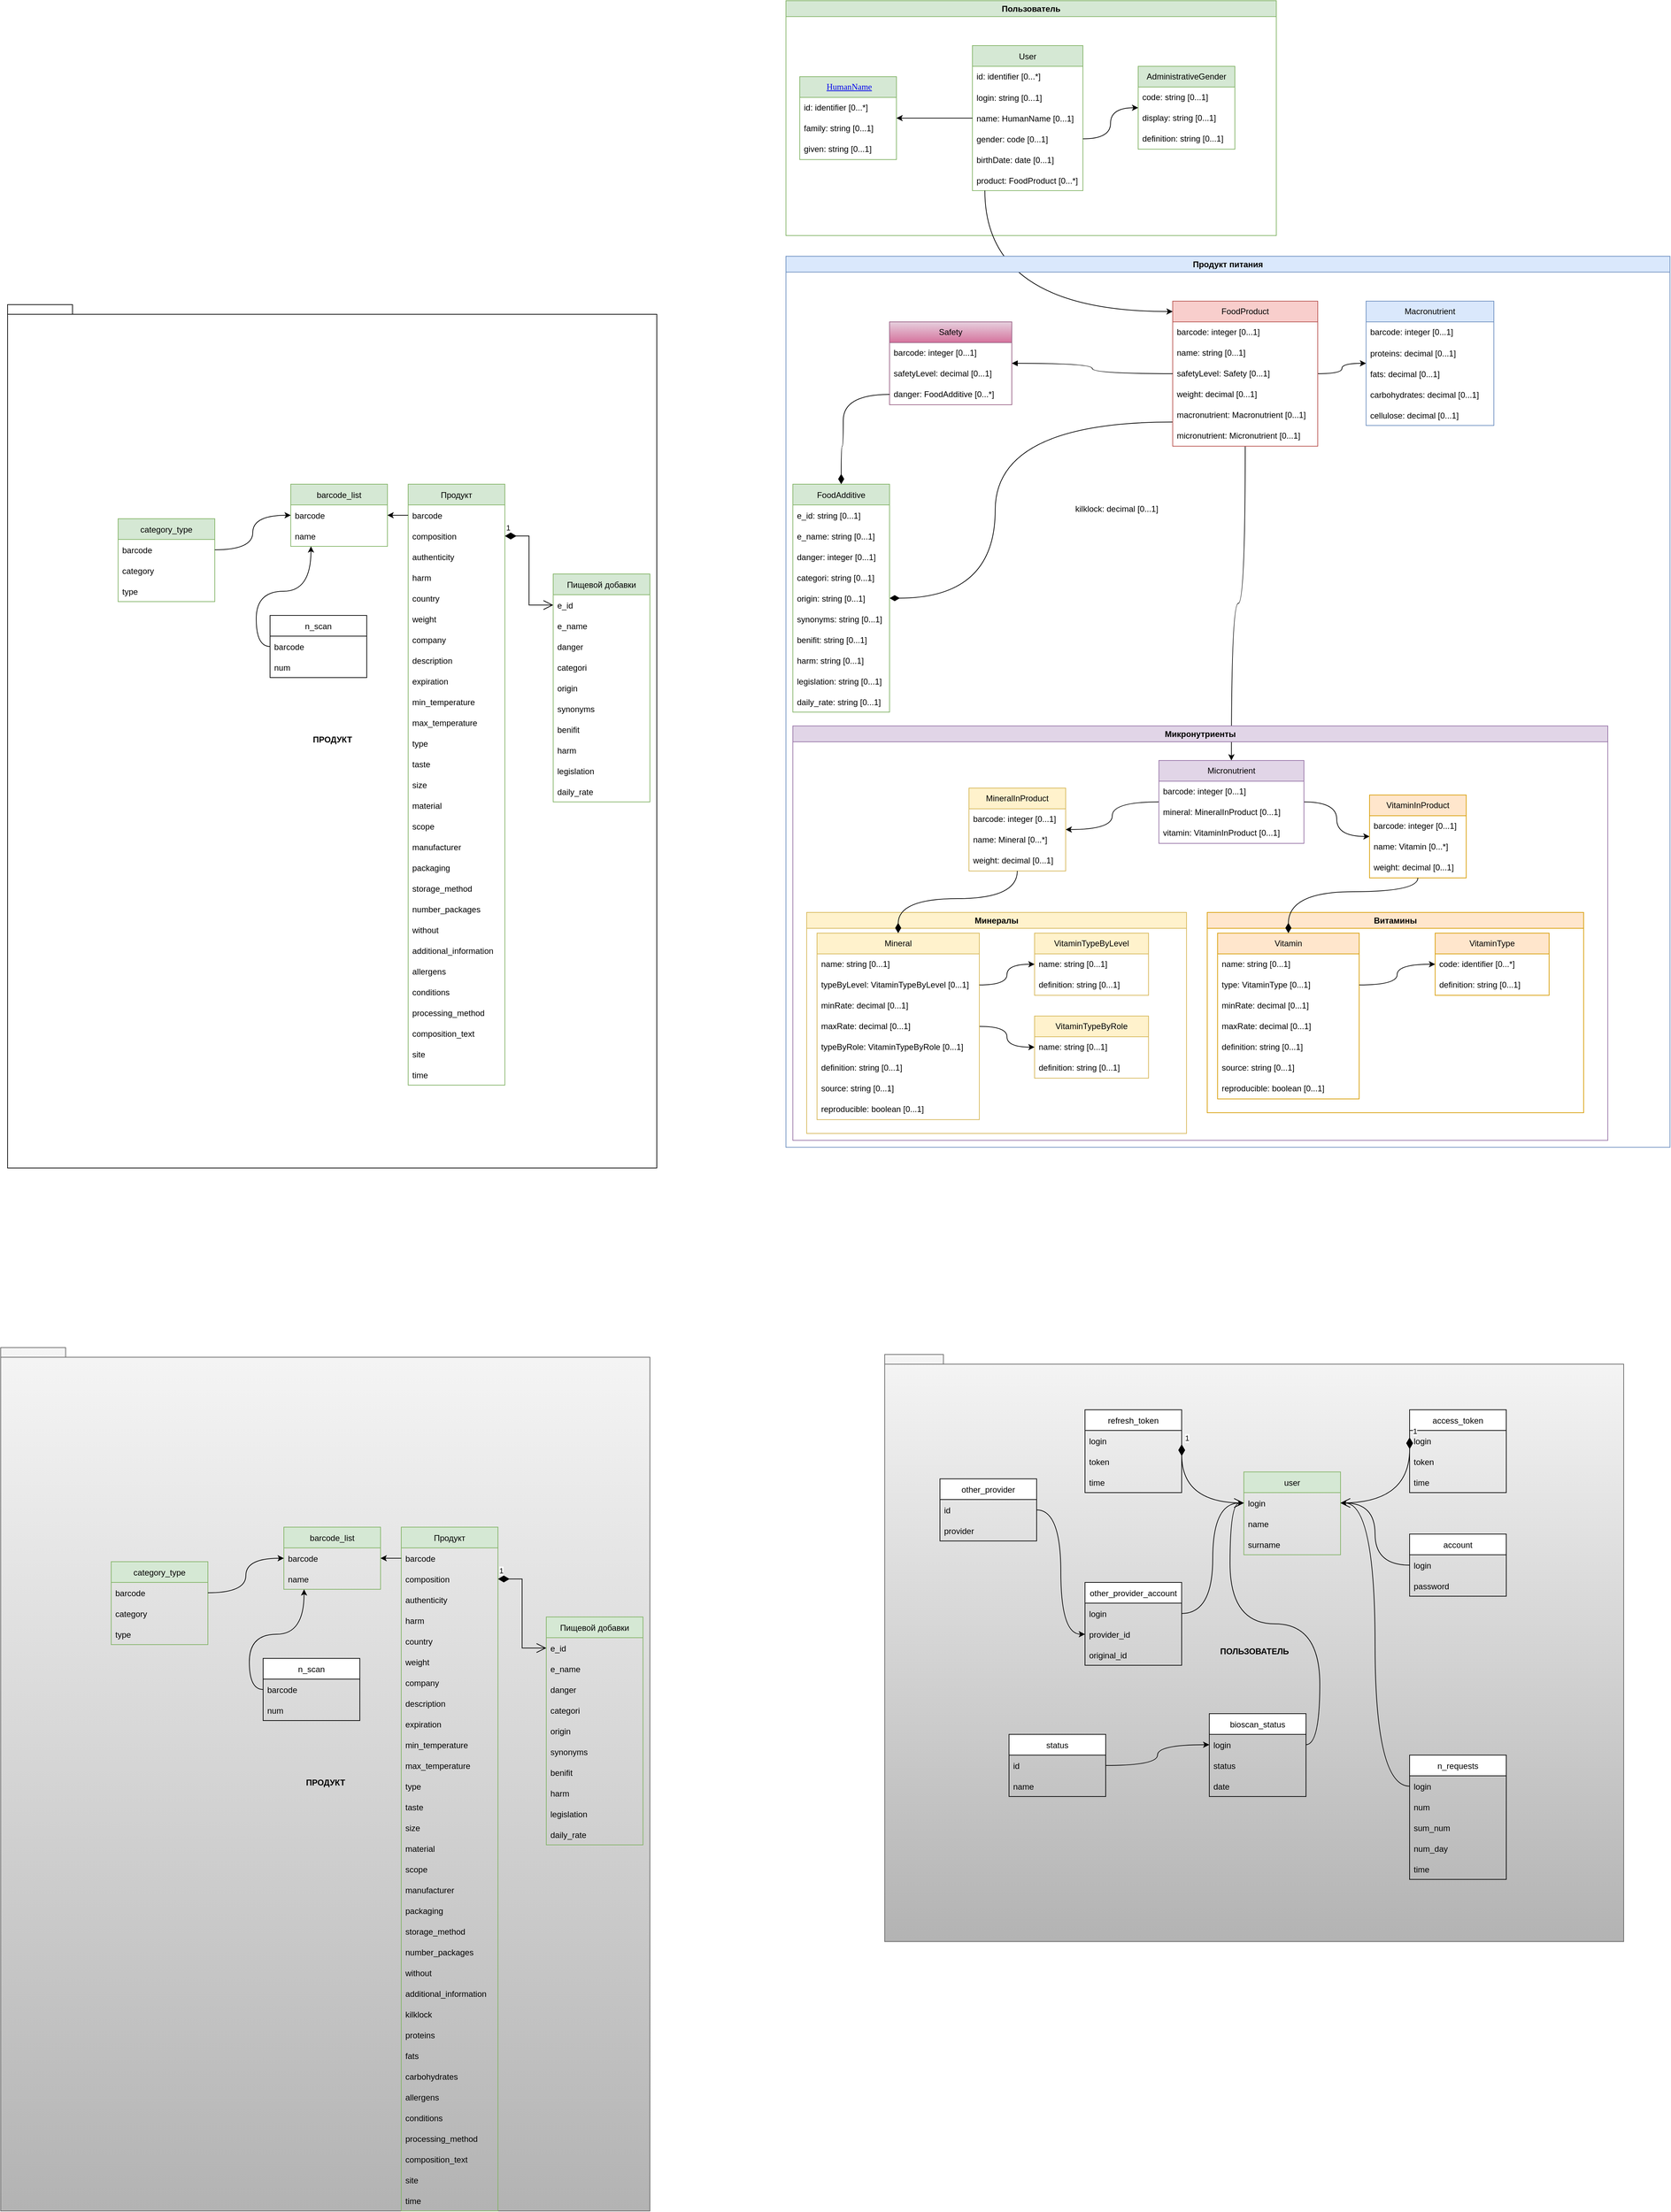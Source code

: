<mxfile version="21.0.2" type="github">
  <diagram id="C5RBs43oDa-KdzZeNtuy" name="Page-1">
    <mxGraphModel dx="1807" dy="686" grid="1" gridSize="10" guides="1" tooltips="1" connect="1" arrows="1" fold="1" page="1" pageScale="1" pageWidth="827" pageHeight="1169" math="0" shadow="0">
      <root>
        <mxCell id="WIyWlLk6GJQsqaUBKTNV-0" />
        <mxCell id="WIyWlLk6GJQsqaUBKTNV-1" parent="WIyWlLk6GJQsqaUBKTNV-0" />
        <mxCell id="cYqIVs3wfJdpbzvoYO5g-197" value="ПРОДУКТ" style="shape=folder;fontStyle=1;spacingTop=10;tabWidth=40;tabHeight=14;tabPosition=left;html=1;" parent="WIyWlLk6GJQsqaUBKTNV-1" vertex="1">
          <mxGeometry x="-300" y="450" width="940" height="1250" as="geometry" />
        </mxCell>
        <mxCell id="cYqIVs3wfJdpbzvoYO5g-80" value="Продукт" style="swimlane;fontStyle=0;childLayout=stackLayout;horizontal=1;startSize=30;horizontalStack=0;resizeParent=1;resizeParentMax=0;resizeLast=0;collapsible=1;marginBottom=0;fillColor=#d5e8d4;strokeColor=#82b366;" parent="WIyWlLk6GJQsqaUBKTNV-1" vertex="1">
          <mxGeometry x="280" y="710" width="140" height="870" as="geometry" />
        </mxCell>
        <mxCell id="cYqIVs3wfJdpbzvoYO5g-81" value="barcode" style="text;strokeColor=none;fillColor=none;align=left;verticalAlign=middle;spacingLeft=4;spacingRight=4;overflow=hidden;points=[[0,0.5],[1,0.5]];portConstraint=eastwest;rotatable=0;" parent="cYqIVs3wfJdpbzvoYO5g-80" vertex="1">
          <mxGeometry y="30" width="140" height="30" as="geometry" />
        </mxCell>
        <mxCell id="cYqIVs3wfJdpbzvoYO5g-82" value="composition" style="text;strokeColor=none;fillColor=none;align=left;verticalAlign=middle;spacingLeft=4;spacingRight=4;overflow=hidden;points=[[0,0.5],[1,0.5]];portConstraint=eastwest;rotatable=0;" parent="cYqIVs3wfJdpbzvoYO5g-80" vertex="1">
          <mxGeometry y="60" width="140" height="30" as="geometry" />
        </mxCell>
        <mxCell id="cYqIVs3wfJdpbzvoYO5g-83" value="authenticity" style="text;strokeColor=none;fillColor=none;align=left;verticalAlign=middle;spacingLeft=4;spacingRight=4;overflow=hidden;points=[[0,0.5],[1,0.5]];portConstraint=eastwest;rotatable=0;" parent="cYqIVs3wfJdpbzvoYO5g-80" vertex="1">
          <mxGeometry y="90" width="140" height="30" as="geometry" />
        </mxCell>
        <mxCell id="cYqIVs3wfJdpbzvoYO5g-84" value="harm" style="text;strokeColor=none;fillColor=none;align=left;verticalAlign=middle;spacingLeft=4;spacingRight=4;overflow=hidden;points=[[0,0.5],[1,0.5]];portConstraint=eastwest;rotatable=0;" parent="cYqIVs3wfJdpbzvoYO5g-80" vertex="1">
          <mxGeometry y="120" width="140" height="30" as="geometry" />
        </mxCell>
        <mxCell id="cYqIVs3wfJdpbzvoYO5g-85" value="country" style="text;strokeColor=none;fillColor=none;align=left;verticalAlign=middle;spacingLeft=4;spacingRight=4;overflow=hidden;points=[[0,0.5],[1,0.5]];portConstraint=eastwest;rotatable=0;" parent="cYqIVs3wfJdpbzvoYO5g-80" vertex="1">
          <mxGeometry y="150" width="140" height="30" as="geometry" />
        </mxCell>
        <mxCell id="cYqIVs3wfJdpbzvoYO5g-86" value="weight" style="text;strokeColor=none;fillColor=none;align=left;verticalAlign=middle;spacingLeft=4;spacingRight=4;overflow=hidden;points=[[0,0.5],[1,0.5]];portConstraint=eastwest;rotatable=0;" parent="cYqIVs3wfJdpbzvoYO5g-80" vertex="1">
          <mxGeometry y="180" width="140" height="30" as="geometry" />
        </mxCell>
        <mxCell id="cYqIVs3wfJdpbzvoYO5g-87" value="company" style="text;strokeColor=none;fillColor=none;align=left;verticalAlign=middle;spacingLeft=4;spacingRight=4;overflow=hidden;points=[[0,0.5],[1,0.5]];portConstraint=eastwest;rotatable=0;" parent="cYqIVs3wfJdpbzvoYO5g-80" vertex="1">
          <mxGeometry y="210" width="140" height="30" as="geometry" />
        </mxCell>
        <mxCell id="cYqIVs3wfJdpbzvoYO5g-88" value="description" style="text;strokeColor=none;fillColor=none;align=left;verticalAlign=middle;spacingLeft=4;spacingRight=4;overflow=hidden;points=[[0,0.5],[1,0.5]];portConstraint=eastwest;rotatable=0;" parent="cYqIVs3wfJdpbzvoYO5g-80" vertex="1">
          <mxGeometry y="240" width="140" height="30" as="geometry" />
        </mxCell>
        <mxCell id="cYqIVs3wfJdpbzvoYO5g-89" value="expiration" style="text;strokeColor=none;fillColor=none;align=left;verticalAlign=middle;spacingLeft=4;spacingRight=4;overflow=hidden;points=[[0,0.5],[1,0.5]];portConstraint=eastwest;rotatable=0;" parent="cYqIVs3wfJdpbzvoYO5g-80" vertex="1">
          <mxGeometry y="270" width="140" height="30" as="geometry" />
        </mxCell>
        <mxCell id="cYqIVs3wfJdpbzvoYO5g-90" value="min_temperature" style="text;strokeColor=none;fillColor=none;align=left;verticalAlign=middle;spacingLeft=4;spacingRight=4;overflow=hidden;points=[[0,0.5],[1,0.5]];portConstraint=eastwest;rotatable=0;" parent="cYqIVs3wfJdpbzvoYO5g-80" vertex="1">
          <mxGeometry y="300" width="140" height="30" as="geometry" />
        </mxCell>
        <mxCell id="cYqIVs3wfJdpbzvoYO5g-91" value="max_temperature" style="text;strokeColor=none;fillColor=none;align=left;verticalAlign=middle;spacingLeft=4;spacingRight=4;overflow=hidden;points=[[0,0.5],[1,0.5]];portConstraint=eastwest;rotatable=0;" parent="cYqIVs3wfJdpbzvoYO5g-80" vertex="1">
          <mxGeometry y="330" width="140" height="30" as="geometry" />
        </mxCell>
        <mxCell id="cYqIVs3wfJdpbzvoYO5g-92" value="type" style="text;strokeColor=none;fillColor=none;align=left;verticalAlign=middle;spacingLeft=4;spacingRight=4;overflow=hidden;points=[[0,0.5],[1,0.5]];portConstraint=eastwest;rotatable=0;" parent="cYqIVs3wfJdpbzvoYO5g-80" vertex="1">
          <mxGeometry y="360" width="140" height="30" as="geometry" />
        </mxCell>
        <mxCell id="cYqIVs3wfJdpbzvoYO5g-93" value="taste" style="text;strokeColor=none;fillColor=none;align=left;verticalAlign=middle;spacingLeft=4;spacingRight=4;overflow=hidden;points=[[0,0.5],[1,0.5]];portConstraint=eastwest;rotatable=0;" parent="cYqIVs3wfJdpbzvoYO5g-80" vertex="1">
          <mxGeometry y="390" width="140" height="30" as="geometry" />
        </mxCell>
        <mxCell id="cYqIVs3wfJdpbzvoYO5g-94" value="size" style="text;strokeColor=none;fillColor=none;align=left;verticalAlign=middle;spacingLeft=4;spacingRight=4;overflow=hidden;points=[[0,0.5],[1,0.5]];portConstraint=eastwest;rotatable=0;" parent="cYqIVs3wfJdpbzvoYO5g-80" vertex="1">
          <mxGeometry y="420" width="140" height="30" as="geometry" />
        </mxCell>
        <mxCell id="cYqIVs3wfJdpbzvoYO5g-95" value="material" style="text;strokeColor=none;fillColor=none;align=left;verticalAlign=middle;spacingLeft=4;spacingRight=4;overflow=hidden;points=[[0,0.5],[1,0.5]];portConstraint=eastwest;rotatable=0;" parent="cYqIVs3wfJdpbzvoYO5g-80" vertex="1">
          <mxGeometry y="450" width="140" height="30" as="geometry" />
        </mxCell>
        <mxCell id="cYqIVs3wfJdpbzvoYO5g-96" value="scope" style="text;strokeColor=none;fillColor=none;align=left;verticalAlign=middle;spacingLeft=4;spacingRight=4;overflow=hidden;points=[[0,0.5],[1,0.5]];portConstraint=eastwest;rotatable=0;" parent="cYqIVs3wfJdpbzvoYO5g-80" vertex="1">
          <mxGeometry y="480" width="140" height="30" as="geometry" />
        </mxCell>
        <mxCell id="cYqIVs3wfJdpbzvoYO5g-97" value="manufacturer" style="text;strokeColor=none;fillColor=none;align=left;verticalAlign=middle;spacingLeft=4;spacingRight=4;overflow=hidden;points=[[0,0.5],[1,0.5]];portConstraint=eastwest;rotatable=0;" parent="cYqIVs3wfJdpbzvoYO5g-80" vertex="1">
          <mxGeometry y="510" width="140" height="30" as="geometry" />
        </mxCell>
        <mxCell id="cYqIVs3wfJdpbzvoYO5g-98" value="packaging" style="text;strokeColor=none;fillColor=none;align=left;verticalAlign=middle;spacingLeft=4;spacingRight=4;overflow=hidden;points=[[0,0.5],[1,0.5]];portConstraint=eastwest;rotatable=0;" parent="cYqIVs3wfJdpbzvoYO5g-80" vertex="1">
          <mxGeometry y="540" width="140" height="30" as="geometry" />
        </mxCell>
        <mxCell id="cYqIVs3wfJdpbzvoYO5g-99" value="storage_method" style="text;strokeColor=none;fillColor=none;align=left;verticalAlign=middle;spacingLeft=4;spacingRight=4;overflow=hidden;points=[[0,0.5],[1,0.5]];portConstraint=eastwest;rotatable=0;" parent="cYqIVs3wfJdpbzvoYO5g-80" vertex="1">
          <mxGeometry y="570" width="140" height="30" as="geometry" />
        </mxCell>
        <mxCell id="cYqIVs3wfJdpbzvoYO5g-100" value="number_packages" style="text;strokeColor=none;fillColor=none;align=left;verticalAlign=middle;spacingLeft=4;spacingRight=4;overflow=hidden;points=[[0,0.5],[1,0.5]];portConstraint=eastwest;rotatable=0;" parent="cYqIVs3wfJdpbzvoYO5g-80" vertex="1">
          <mxGeometry y="600" width="140" height="30" as="geometry" />
        </mxCell>
        <mxCell id="cYqIVs3wfJdpbzvoYO5g-101" value="without" style="text;strokeColor=none;fillColor=none;align=left;verticalAlign=middle;spacingLeft=4;spacingRight=4;overflow=hidden;points=[[0,0.5],[1,0.5]];portConstraint=eastwest;rotatable=0;" parent="cYqIVs3wfJdpbzvoYO5g-80" vertex="1">
          <mxGeometry y="630" width="140" height="30" as="geometry" />
        </mxCell>
        <mxCell id="cYqIVs3wfJdpbzvoYO5g-102" value="additional_information" style="text;strokeColor=none;fillColor=none;align=left;verticalAlign=middle;spacingLeft=4;spacingRight=4;overflow=hidden;points=[[0,0.5],[1,0.5]];portConstraint=eastwest;rotatable=0;" parent="cYqIVs3wfJdpbzvoYO5g-80" vertex="1">
          <mxGeometry y="660" width="140" height="30" as="geometry" />
        </mxCell>
        <mxCell id="cYqIVs3wfJdpbzvoYO5g-107" value="allergens" style="text;strokeColor=none;fillColor=none;align=left;verticalAlign=middle;spacingLeft=4;spacingRight=4;overflow=hidden;points=[[0,0.5],[1,0.5]];portConstraint=eastwest;rotatable=0;" parent="cYqIVs3wfJdpbzvoYO5g-80" vertex="1">
          <mxGeometry y="690" width="140" height="30" as="geometry" />
        </mxCell>
        <mxCell id="cYqIVs3wfJdpbzvoYO5g-108" value="conditions" style="text;strokeColor=none;fillColor=none;align=left;verticalAlign=middle;spacingLeft=4;spacingRight=4;overflow=hidden;points=[[0,0.5],[1,0.5]];portConstraint=eastwest;rotatable=0;" parent="cYqIVs3wfJdpbzvoYO5g-80" vertex="1">
          <mxGeometry y="720" width="140" height="30" as="geometry" />
        </mxCell>
        <mxCell id="cYqIVs3wfJdpbzvoYO5g-109" value="processing_method" style="text;strokeColor=none;fillColor=none;align=left;verticalAlign=middle;spacingLeft=4;spacingRight=4;overflow=hidden;points=[[0,0.5],[1,0.5]];portConstraint=eastwest;rotatable=0;" parent="cYqIVs3wfJdpbzvoYO5g-80" vertex="1">
          <mxGeometry y="750" width="140" height="30" as="geometry" />
        </mxCell>
        <mxCell id="cYqIVs3wfJdpbzvoYO5g-110" value="composition_text" style="text;strokeColor=none;fillColor=none;align=left;verticalAlign=middle;spacingLeft=4;spacingRight=4;overflow=hidden;points=[[0,0.5],[1,0.5]];portConstraint=eastwest;rotatable=0;" parent="cYqIVs3wfJdpbzvoYO5g-80" vertex="1">
          <mxGeometry y="780" width="140" height="30" as="geometry" />
        </mxCell>
        <mxCell id="cYqIVs3wfJdpbzvoYO5g-111" value="site" style="text;strokeColor=none;fillColor=none;align=left;verticalAlign=middle;spacingLeft=4;spacingRight=4;overflow=hidden;points=[[0,0.5],[1,0.5]];portConstraint=eastwest;rotatable=0;" parent="cYqIVs3wfJdpbzvoYO5g-80" vertex="1">
          <mxGeometry y="810" width="140" height="30" as="geometry" />
        </mxCell>
        <mxCell id="cYqIVs3wfJdpbzvoYO5g-112" value="time" style="text;strokeColor=none;fillColor=none;align=left;verticalAlign=middle;spacingLeft=4;spacingRight=4;overflow=hidden;points=[[0,0.5],[1,0.5]];portConstraint=eastwest;rotatable=0;" parent="cYqIVs3wfJdpbzvoYO5g-80" vertex="1">
          <mxGeometry y="840" width="140" height="30" as="geometry" />
        </mxCell>
        <mxCell id="cYqIVs3wfJdpbzvoYO5g-113" value="Пищевой добавки" style="swimlane;fontStyle=0;childLayout=stackLayout;horizontal=1;startSize=30;horizontalStack=0;resizeParent=1;resizeParentMax=0;resizeLast=0;collapsible=1;marginBottom=0;fillColor=#d5e8d4;strokeColor=#82b366;" parent="WIyWlLk6GJQsqaUBKTNV-1" vertex="1">
          <mxGeometry x="490" y="840" width="140" height="330" as="geometry" />
        </mxCell>
        <mxCell id="cYqIVs3wfJdpbzvoYO5g-114" value="e_id" style="text;strokeColor=none;fillColor=none;align=left;verticalAlign=middle;spacingLeft=4;spacingRight=4;overflow=hidden;points=[[0,0.5],[1,0.5]];portConstraint=eastwest;rotatable=0;" parent="cYqIVs3wfJdpbzvoYO5g-113" vertex="1">
          <mxGeometry y="30" width="140" height="30" as="geometry" />
        </mxCell>
        <mxCell id="cYqIVs3wfJdpbzvoYO5g-115" value="e_name" style="text;strokeColor=none;fillColor=none;align=left;verticalAlign=middle;spacingLeft=4;spacingRight=4;overflow=hidden;points=[[0,0.5],[1,0.5]];portConstraint=eastwest;rotatable=0;" parent="cYqIVs3wfJdpbzvoYO5g-113" vertex="1">
          <mxGeometry y="60" width="140" height="30" as="geometry" />
        </mxCell>
        <mxCell id="cYqIVs3wfJdpbzvoYO5g-116" value="danger" style="text;strokeColor=none;fillColor=none;align=left;verticalAlign=middle;spacingLeft=4;spacingRight=4;overflow=hidden;points=[[0,0.5],[1,0.5]];portConstraint=eastwest;rotatable=0;" parent="cYqIVs3wfJdpbzvoYO5g-113" vertex="1">
          <mxGeometry y="90" width="140" height="30" as="geometry" />
        </mxCell>
        <mxCell id="cYqIVs3wfJdpbzvoYO5g-117" value="categori" style="text;strokeColor=none;fillColor=none;align=left;verticalAlign=middle;spacingLeft=4;spacingRight=4;overflow=hidden;points=[[0,0.5],[1,0.5]];portConstraint=eastwest;rotatable=0;" parent="cYqIVs3wfJdpbzvoYO5g-113" vertex="1">
          <mxGeometry y="120" width="140" height="30" as="geometry" />
        </mxCell>
        <mxCell id="cYqIVs3wfJdpbzvoYO5g-118" value="origin" style="text;strokeColor=none;fillColor=none;align=left;verticalAlign=middle;spacingLeft=4;spacingRight=4;overflow=hidden;points=[[0,0.5],[1,0.5]];portConstraint=eastwest;rotatable=0;" parent="cYqIVs3wfJdpbzvoYO5g-113" vertex="1">
          <mxGeometry y="150" width="140" height="30" as="geometry" />
        </mxCell>
        <mxCell id="cYqIVs3wfJdpbzvoYO5g-119" value="synonyms" style="text;strokeColor=none;fillColor=none;align=left;verticalAlign=middle;spacingLeft=4;spacingRight=4;overflow=hidden;points=[[0,0.5],[1,0.5]];portConstraint=eastwest;rotatable=0;" parent="cYqIVs3wfJdpbzvoYO5g-113" vertex="1">
          <mxGeometry y="180" width="140" height="30" as="geometry" />
        </mxCell>
        <mxCell id="cYqIVs3wfJdpbzvoYO5g-120" value="benifit" style="text;strokeColor=none;fillColor=none;align=left;verticalAlign=middle;spacingLeft=4;spacingRight=4;overflow=hidden;points=[[0,0.5],[1,0.5]];portConstraint=eastwest;rotatable=0;" parent="cYqIVs3wfJdpbzvoYO5g-113" vertex="1">
          <mxGeometry y="210" width="140" height="30" as="geometry" />
        </mxCell>
        <mxCell id="cYqIVs3wfJdpbzvoYO5g-121" value="harm" style="text;strokeColor=none;fillColor=none;align=left;verticalAlign=middle;spacingLeft=4;spacingRight=4;overflow=hidden;points=[[0,0.5],[1,0.5]];portConstraint=eastwest;rotatable=0;" parent="cYqIVs3wfJdpbzvoYO5g-113" vertex="1">
          <mxGeometry y="240" width="140" height="30" as="geometry" />
        </mxCell>
        <mxCell id="cYqIVs3wfJdpbzvoYO5g-122" value="legislation" style="text;strokeColor=none;fillColor=none;align=left;verticalAlign=middle;spacingLeft=4;spacingRight=4;overflow=hidden;points=[[0,0.5],[1,0.5]];portConstraint=eastwest;rotatable=0;" parent="cYqIVs3wfJdpbzvoYO5g-113" vertex="1">
          <mxGeometry y="270" width="140" height="30" as="geometry" />
        </mxCell>
        <mxCell id="cYqIVs3wfJdpbzvoYO5g-123" value="daily_rate" style="text;strokeColor=none;fillColor=none;align=left;verticalAlign=middle;spacingLeft=4;spacingRight=4;overflow=hidden;points=[[0,0.5],[1,0.5]];portConstraint=eastwest;rotatable=0;" parent="cYqIVs3wfJdpbzvoYO5g-113" vertex="1">
          <mxGeometry y="300" width="140" height="30" as="geometry" />
        </mxCell>
        <mxCell id="cYqIVs3wfJdpbzvoYO5g-124" value="barcode_list" style="swimlane;fontStyle=0;childLayout=stackLayout;horizontal=1;startSize=30;horizontalStack=0;resizeParent=1;resizeParentMax=0;resizeLast=0;collapsible=1;marginBottom=0;fillColor=#d5e8d4;strokeColor=#82b366;" parent="WIyWlLk6GJQsqaUBKTNV-1" vertex="1">
          <mxGeometry x="110" y="710" width="140" height="90" as="geometry" />
        </mxCell>
        <mxCell id="cYqIVs3wfJdpbzvoYO5g-125" value="barcode" style="text;strokeColor=none;fillColor=none;align=left;verticalAlign=middle;spacingLeft=4;spacingRight=4;overflow=hidden;points=[[0,0.5],[1,0.5]];portConstraint=eastwest;rotatable=0;" parent="cYqIVs3wfJdpbzvoYO5g-124" vertex="1">
          <mxGeometry y="30" width="140" height="30" as="geometry" />
        </mxCell>
        <mxCell id="cYqIVs3wfJdpbzvoYO5g-126" value="name" style="text;strokeColor=none;fillColor=none;align=left;verticalAlign=middle;spacingLeft=4;spacingRight=4;overflow=hidden;points=[[0,0.5],[1,0.5]];portConstraint=eastwest;rotatable=0;" parent="cYqIVs3wfJdpbzvoYO5g-124" vertex="1">
          <mxGeometry y="60" width="140" height="30" as="geometry" />
        </mxCell>
        <mxCell id="cYqIVs3wfJdpbzvoYO5g-128" value="1" style="endArrow=open;html=1;endSize=12;startArrow=diamondThin;startSize=14;startFill=1;edgeStyle=orthogonalEdgeStyle;align=left;verticalAlign=bottom;rounded=0;exitX=1;exitY=0.5;exitDx=0;exitDy=0;" parent="WIyWlLk6GJQsqaUBKTNV-1" source="cYqIVs3wfJdpbzvoYO5g-82" target="cYqIVs3wfJdpbzvoYO5g-114" edge="1">
          <mxGeometry x="-1" y="3" relative="1" as="geometry">
            <mxPoint x="430" y="780" as="sourcePoint" />
            <mxPoint x="590" y="780" as="targetPoint" />
          </mxGeometry>
        </mxCell>
        <mxCell id="cYqIVs3wfJdpbzvoYO5g-130" value="n_scan" style="swimlane;fontStyle=0;childLayout=stackLayout;horizontal=1;startSize=30;horizontalStack=0;resizeParent=1;resizeParentMax=0;resizeLast=0;collapsible=1;marginBottom=0;" parent="WIyWlLk6GJQsqaUBKTNV-1" vertex="1">
          <mxGeometry x="80" y="900" width="140" height="90" as="geometry" />
        </mxCell>
        <mxCell id="cYqIVs3wfJdpbzvoYO5g-131" value="barcode" style="text;strokeColor=none;fillColor=none;align=left;verticalAlign=middle;spacingLeft=4;spacingRight=4;overflow=hidden;points=[[0,0.5],[1,0.5]];portConstraint=eastwest;rotatable=0;" parent="cYqIVs3wfJdpbzvoYO5g-130" vertex="1">
          <mxGeometry y="30" width="140" height="30" as="geometry" />
        </mxCell>
        <mxCell id="cYqIVs3wfJdpbzvoYO5g-132" value="num" style="text;strokeColor=none;fillColor=none;align=left;verticalAlign=middle;spacingLeft=4;spacingRight=4;overflow=hidden;points=[[0,0.5],[1,0.5]];portConstraint=eastwest;rotatable=0;" parent="cYqIVs3wfJdpbzvoYO5g-130" vertex="1">
          <mxGeometry y="60" width="140" height="30" as="geometry" />
        </mxCell>
        <mxCell id="cYqIVs3wfJdpbzvoYO5g-142" value="category_type" style="swimlane;fontStyle=0;childLayout=stackLayout;horizontal=1;startSize=30;horizontalStack=0;resizeParent=1;resizeParentMax=0;resizeLast=0;collapsible=1;marginBottom=0;fillColor=#d5e8d4;strokeColor=#82b366;" parent="WIyWlLk6GJQsqaUBKTNV-1" vertex="1">
          <mxGeometry x="-140" y="760" width="140" height="120" as="geometry" />
        </mxCell>
        <mxCell id="cYqIVs3wfJdpbzvoYO5g-143" value="barcode" style="text;strokeColor=none;fillColor=none;align=left;verticalAlign=middle;spacingLeft=4;spacingRight=4;overflow=hidden;points=[[0,0.5],[1,0.5]];portConstraint=eastwest;rotatable=0;" parent="cYqIVs3wfJdpbzvoYO5g-142" vertex="1">
          <mxGeometry y="30" width="140" height="30" as="geometry" />
        </mxCell>
        <mxCell id="cYqIVs3wfJdpbzvoYO5g-144" value="category" style="text;strokeColor=none;fillColor=none;align=left;verticalAlign=middle;spacingLeft=4;spacingRight=4;overflow=hidden;points=[[0,0.5],[1,0.5]];portConstraint=eastwest;rotatable=0;" parent="cYqIVs3wfJdpbzvoYO5g-142" vertex="1">
          <mxGeometry y="60" width="140" height="30" as="geometry" />
        </mxCell>
        <mxCell id="cYqIVs3wfJdpbzvoYO5g-148" value="type" style="text;strokeColor=none;fillColor=none;align=left;verticalAlign=middle;spacingLeft=4;spacingRight=4;overflow=hidden;points=[[0,0.5],[1,0.5]];portConstraint=eastwest;rotatable=0;" parent="cYqIVs3wfJdpbzvoYO5g-142" vertex="1">
          <mxGeometry y="90" width="140" height="30" as="geometry" />
        </mxCell>
        <mxCell id="3lYBaBdNZLxaftU4QnHs-0" style="edgeStyle=orthogonalEdgeStyle;rounded=0;orthogonalLoop=1;jettySize=auto;html=1;exitX=0;exitY=0.5;exitDx=0;exitDy=0;entryX=0.209;entryY=1;entryDx=0;entryDy=0;entryPerimeter=0;curved=1;" parent="WIyWlLk6GJQsqaUBKTNV-1" source="cYqIVs3wfJdpbzvoYO5g-131" target="cYqIVs3wfJdpbzvoYO5g-126" edge="1">
          <mxGeometry relative="1" as="geometry" />
        </mxCell>
        <mxCell id="3lYBaBdNZLxaftU4QnHs-1" style="edgeStyle=orthogonalEdgeStyle;curved=1;rounded=0;orthogonalLoop=1;jettySize=auto;html=1;exitX=1;exitY=0.5;exitDx=0;exitDy=0;" parent="WIyWlLk6GJQsqaUBKTNV-1" source="cYqIVs3wfJdpbzvoYO5g-143" target="cYqIVs3wfJdpbzvoYO5g-125" edge="1">
          <mxGeometry relative="1" as="geometry" />
        </mxCell>
        <mxCell id="3lYBaBdNZLxaftU4QnHs-2" style="edgeStyle=orthogonalEdgeStyle;curved=1;rounded=0;orthogonalLoop=1;jettySize=auto;html=1;exitX=0;exitY=0.5;exitDx=0;exitDy=0;entryX=1;entryY=0.5;entryDx=0;entryDy=0;" parent="WIyWlLk6GJQsqaUBKTNV-1" source="cYqIVs3wfJdpbzvoYO5g-81" target="cYqIVs3wfJdpbzvoYO5g-125" edge="1">
          <mxGeometry relative="1" as="geometry" />
        </mxCell>
        <mxCell id="5aHIGrzVU5xn1-LQkvVe-4" value="ПОЛЬЗОВАТЕЛЬ" style="shape=folder;fontStyle=1;spacingTop=10;tabWidth=40;tabHeight=14;tabPosition=left;html=1;fillColor=#f5f5f5;strokeColor=#666666;gradientColor=#b3b3b3;" parent="WIyWlLk6GJQsqaUBKTNV-1" vertex="1">
          <mxGeometry x="970" y="1970" width="1070" height="850" as="geometry" />
        </mxCell>
        <mxCell id="5aHIGrzVU5xn1-LQkvVe-5" value="ПРОДУКТ" style="shape=folder;fontStyle=1;spacingTop=10;tabWidth=40;tabHeight=14;tabPosition=left;html=1;fillColor=#f5f5f5;strokeColor=#666666;gradientColor=#b3b3b3;" parent="WIyWlLk6GJQsqaUBKTNV-1" vertex="1">
          <mxGeometry x="-310" y="1960" width="940" height="1250" as="geometry" />
        </mxCell>
        <mxCell id="5aHIGrzVU5xn1-LQkvVe-6" value="Продукт" style="swimlane;fontStyle=0;childLayout=stackLayout;horizontal=1;startSize=30;horizontalStack=0;resizeParent=1;resizeParentMax=0;resizeLast=0;collapsible=1;marginBottom=0;fillColor=#d5e8d4;strokeColor=#82b366;" parent="WIyWlLk6GJQsqaUBKTNV-1" vertex="1">
          <mxGeometry x="270" y="2220" width="140" height="990" as="geometry" />
        </mxCell>
        <mxCell id="5aHIGrzVU5xn1-LQkvVe-7" value="barcode" style="text;strokeColor=none;fillColor=none;align=left;verticalAlign=middle;spacingLeft=4;spacingRight=4;overflow=hidden;points=[[0,0.5],[1,0.5]];portConstraint=eastwest;rotatable=0;" parent="5aHIGrzVU5xn1-LQkvVe-6" vertex="1">
          <mxGeometry y="30" width="140" height="30" as="geometry" />
        </mxCell>
        <mxCell id="5aHIGrzVU5xn1-LQkvVe-8" value="composition" style="text;strokeColor=none;fillColor=none;align=left;verticalAlign=middle;spacingLeft=4;spacingRight=4;overflow=hidden;points=[[0,0.5],[1,0.5]];portConstraint=eastwest;rotatable=0;" parent="5aHIGrzVU5xn1-LQkvVe-6" vertex="1">
          <mxGeometry y="60" width="140" height="30" as="geometry" />
        </mxCell>
        <mxCell id="5aHIGrzVU5xn1-LQkvVe-9" value="authenticity" style="text;strokeColor=none;fillColor=none;align=left;verticalAlign=middle;spacingLeft=4;spacingRight=4;overflow=hidden;points=[[0,0.5],[1,0.5]];portConstraint=eastwest;rotatable=0;" parent="5aHIGrzVU5xn1-LQkvVe-6" vertex="1">
          <mxGeometry y="90" width="140" height="30" as="geometry" />
        </mxCell>
        <mxCell id="5aHIGrzVU5xn1-LQkvVe-10" value="harm" style="text;strokeColor=none;fillColor=none;align=left;verticalAlign=middle;spacingLeft=4;spacingRight=4;overflow=hidden;points=[[0,0.5],[1,0.5]];portConstraint=eastwest;rotatable=0;" parent="5aHIGrzVU5xn1-LQkvVe-6" vertex="1">
          <mxGeometry y="120" width="140" height="30" as="geometry" />
        </mxCell>
        <mxCell id="5aHIGrzVU5xn1-LQkvVe-11" value="country" style="text;strokeColor=none;fillColor=none;align=left;verticalAlign=middle;spacingLeft=4;spacingRight=4;overflow=hidden;points=[[0,0.5],[1,0.5]];portConstraint=eastwest;rotatable=0;" parent="5aHIGrzVU5xn1-LQkvVe-6" vertex="1">
          <mxGeometry y="150" width="140" height="30" as="geometry" />
        </mxCell>
        <mxCell id="5aHIGrzVU5xn1-LQkvVe-12" value="weight" style="text;strokeColor=none;fillColor=none;align=left;verticalAlign=middle;spacingLeft=4;spacingRight=4;overflow=hidden;points=[[0,0.5],[1,0.5]];portConstraint=eastwest;rotatable=0;" parent="5aHIGrzVU5xn1-LQkvVe-6" vertex="1">
          <mxGeometry y="180" width="140" height="30" as="geometry" />
        </mxCell>
        <mxCell id="5aHIGrzVU5xn1-LQkvVe-13" value="company" style="text;strokeColor=none;fillColor=none;align=left;verticalAlign=middle;spacingLeft=4;spacingRight=4;overflow=hidden;points=[[0,0.5],[1,0.5]];portConstraint=eastwest;rotatable=0;" parent="5aHIGrzVU5xn1-LQkvVe-6" vertex="1">
          <mxGeometry y="210" width="140" height="30" as="geometry" />
        </mxCell>
        <mxCell id="5aHIGrzVU5xn1-LQkvVe-14" value="description" style="text;strokeColor=none;fillColor=none;align=left;verticalAlign=middle;spacingLeft=4;spacingRight=4;overflow=hidden;points=[[0,0.5],[1,0.5]];portConstraint=eastwest;rotatable=0;" parent="5aHIGrzVU5xn1-LQkvVe-6" vertex="1">
          <mxGeometry y="240" width="140" height="30" as="geometry" />
        </mxCell>
        <mxCell id="5aHIGrzVU5xn1-LQkvVe-15" value="expiration" style="text;strokeColor=none;fillColor=none;align=left;verticalAlign=middle;spacingLeft=4;spacingRight=4;overflow=hidden;points=[[0,0.5],[1,0.5]];portConstraint=eastwest;rotatable=0;" parent="5aHIGrzVU5xn1-LQkvVe-6" vertex="1">
          <mxGeometry y="270" width="140" height="30" as="geometry" />
        </mxCell>
        <mxCell id="5aHIGrzVU5xn1-LQkvVe-16" value="min_temperature" style="text;strokeColor=none;fillColor=none;align=left;verticalAlign=middle;spacingLeft=4;spacingRight=4;overflow=hidden;points=[[0,0.5],[1,0.5]];portConstraint=eastwest;rotatable=0;" parent="5aHIGrzVU5xn1-LQkvVe-6" vertex="1">
          <mxGeometry y="300" width="140" height="30" as="geometry" />
        </mxCell>
        <mxCell id="5aHIGrzVU5xn1-LQkvVe-17" value="max_temperature" style="text;strokeColor=none;fillColor=none;align=left;verticalAlign=middle;spacingLeft=4;spacingRight=4;overflow=hidden;points=[[0,0.5],[1,0.5]];portConstraint=eastwest;rotatable=0;" parent="5aHIGrzVU5xn1-LQkvVe-6" vertex="1">
          <mxGeometry y="330" width="140" height="30" as="geometry" />
        </mxCell>
        <mxCell id="5aHIGrzVU5xn1-LQkvVe-18" value="type" style="text;strokeColor=none;fillColor=none;align=left;verticalAlign=middle;spacingLeft=4;spacingRight=4;overflow=hidden;points=[[0,0.5],[1,0.5]];portConstraint=eastwest;rotatable=0;" parent="5aHIGrzVU5xn1-LQkvVe-6" vertex="1">
          <mxGeometry y="360" width="140" height="30" as="geometry" />
        </mxCell>
        <mxCell id="5aHIGrzVU5xn1-LQkvVe-19" value="taste" style="text;strokeColor=none;fillColor=none;align=left;verticalAlign=middle;spacingLeft=4;spacingRight=4;overflow=hidden;points=[[0,0.5],[1,0.5]];portConstraint=eastwest;rotatable=0;" parent="5aHIGrzVU5xn1-LQkvVe-6" vertex="1">
          <mxGeometry y="390" width="140" height="30" as="geometry" />
        </mxCell>
        <mxCell id="5aHIGrzVU5xn1-LQkvVe-20" value="size" style="text;strokeColor=none;fillColor=none;align=left;verticalAlign=middle;spacingLeft=4;spacingRight=4;overflow=hidden;points=[[0,0.5],[1,0.5]];portConstraint=eastwest;rotatable=0;" parent="5aHIGrzVU5xn1-LQkvVe-6" vertex="1">
          <mxGeometry y="420" width="140" height="30" as="geometry" />
        </mxCell>
        <mxCell id="5aHIGrzVU5xn1-LQkvVe-21" value="material" style="text;strokeColor=none;fillColor=none;align=left;verticalAlign=middle;spacingLeft=4;spacingRight=4;overflow=hidden;points=[[0,0.5],[1,0.5]];portConstraint=eastwest;rotatable=0;" parent="5aHIGrzVU5xn1-LQkvVe-6" vertex="1">
          <mxGeometry y="450" width="140" height="30" as="geometry" />
        </mxCell>
        <mxCell id="5aHIGrzVU5xn1-LQkvVe-22" value="scope" style="text;strokeColor=none;fillColor=none;align=left;verticalAlign=middle;spacingLeft=4;spacingRight=4;overflow=hidden;points=[[0,0.5],[1,0.5]];portConstraint=eastwest;rotatable=0;" parent="5aHIGrzVU5xn1-LQkvVe-6" vertex="1">
          <mxGeometry y="480" width="140" height="30" as="geometry" />
        </mxCell>
        <mxCell id="5aHIGrzVU5xn1-LQkvVe-23" value="manufacturer" style="text;strokeColor=none;fillColor=none;align=left;verticalAlign=middle;spacingLeft=4;spacingRight=4;overflow=hidden;points=[[0,0.5],[1,0.5]];portConstraint=eastwest;rotatable=0;" parent="5aHIGrzVU5xn1-LQkvVe-6" vertex="1">
          <mxGeometry y="510" width="140" height="30" as="geometry" />
        </mxCell>
        <mxCell id="5aHIGrzVU5xn1-LQkvVe-24" value="packaging" style="text;strokeColor=none;fillColor=none;align=left;verticalAlign=middle;spacingLeft=4;spacingRight=4;overflow=hidden;points=[[0,0.5],[1,0.5]];portConstraint=eastwest;rotatable=0;" parent="5aHIGrzVU5xn1-LQkvVe-6" vertex="1">
          <mxGeometry y="540" width="140" height="30" as="geometry" />
        </mxCell>
        <mxCell id="5aHIGrzVU5xn1-LQkvVe-25" value="storage_method" style="text;strokeColor=none;fillColor=none;align=left;verticalAlign=middle;spacingLeft=4;spacingRight=4;overflow=hidden;points=[[0,0.5],[1,0.5]];portConstraint=eastwest;rotatable=0;" parent="5aHIGrzVU5xn1-LQkvVe-6" vertex="1">
          <mxGeometry y="570" width="140" height="30" as="geometry" />
        </mxCell>
        <mxCell id="5aHIGrzVU5xn1-LQkvVe-26" value="number_packages" style="text;strokeColor=none;fillColor=none;align=left;verticalAlign=middle;spacingLeft=4;spacingRight=4;overflow=hidden;points=[[0,0.5],[1,0.5]];portConstraint=eastwest;rotatable=0;" parent="5aHIGrzVU5xn1-LQkvVe-6" vertex="1">
          <mxGeometry y="600" width="140" height="30" as="geometry" />
        </mxCell>
        <mxCell id="5aHIGrzVU5xn1-LQkvVe-27" value="without" style="text;strokeColor=none;fillColor=none;align=left;verticalAlign=middle;spacingLeft=4;spacingRight=4;overflow=hidden;points=[[0,0.5],[1,0.5]];portConstraint=eastwest;rotatable=0;" parent="5aHIGrzVU5xn1-LQkvVe-6" vertex="1">
          <mxGeometry y="630" width="140" height="30" as="geometry" />
        </mxCell>
        <mxCell id="5aHIGrzVU5xn1-LQkvVe-28" value="additional_information" style="text;strokeColor=none;fillColor=none;align=left;verticalAlign=middle;spacingLeft=4;spacingRight=4;overflow=hidden;points=[[0,0.5],[1,0.5]];portConstraint=eastwest;rotatable=0;" parent="5aHIGrzVU5xn1-LQkvVe-6" vertex="1">
          <mxGeometry y="660" width="140" height="30" as="geometry" />
        </mxCell>
        <mxCell id="5aHIGrzVU5xn1-LQkvVe-29" value="kilklock" style="text;strokeColor=none;fillColor=none;align=left;verticalAlign=middle;spacingLeft=4;spacingRight=4;overflow=hidden;points=[[0,0.5],[1,0.5]];portConstraint=eastwest;rotatable=0;" parent="5aHIGrzVU5xn1-LQkvVe-6" vertex="1">
          <mxGeometry y="690" width="140" height="30" as="geometry" />
        </mxCell>
        <mxCell id="5aHIGrzVU5xn1-LQkvVe-30" value="proteins" style="text;strokeColor=none;fillColor=none;align=left;verticalAlign=middle;spacingLeft=4;spacingRight=4;overflow=hidden;points=[[0,0.5],[1,0.5]];portConstraint=eastwest;rotatable=0;" parent="5aHIGrzVU5xn1-LQkvVe-6" vertex="1">
          <mxGeometry y="720" width="140" height="30" as="geometry" />
        </mxCell>
        <mxCell id="5aHIGrzVU5xn1-LQkvVe-31" value="fats" style="text;strokeColor=none;fillColor=none;align=left;verticalAlign=middle;spacingLeft=4;spacingRight=4;overflow=hidden;points=[[0,0.5],[1,0.5]];portConstraint=eastwest;rotatable=0;" parent="5aHIGrzVU5xn1-LQkvVe-6" vertex="1">
          <mxGeometry y="750" width="140" height="30" as="geometry" />
        </mxCell>
        <mxCell id="5aHIGrzVU5xn1-LQkvVe-32" value="carbohydrates" style="text;strokeColor=none;fillColor=none;align=left;verticalAlign=middle;spacingLeft=4;spacingRight=4;overflow=hidden;points=[[0,0.5],[1,0.5]];portConstraint=eastwest;rotatable=0;" parent="5aHIGrzVU5xn1-LQkvVe-6" vertex="1">
          <mxGeometry y="780" width="140" height="30" as="geometry" />
        </mxCell>
        <mxCell id="5aHIGrzVU5xn1-LQkvVe-33" value="allergens" style="text;strokeColor=none;fillColor=none;align=left;verticalAlign=middle;spacingLeft=4;spacingRight=4;overflow=hidden;points=[[0,0.5],[1,0.5]];portConstraint=eastwest;rotatable=0;" parent="5aHIGrzVU5xn1-LQkvVe-6" vertex="1">
          <mxGeometry y="810" width="140" height="30" as="geometry" />
        </mxCell>
        <mxCell id="5aHIGrzVU5xn1-LQkvVe-34" value="conditions" style="text;strokeColor=none;fillColor=none;align=left;verticalAlign=middle;spacingLeft=4;spacingRight=4;overflow=hidden;points=[[0,0.5],[1,0.5]];portConstraint=eastwest;rotatable=0;" parent="5aHIGrzVU5xn1-LQkvVe-6" vertex="1">
          <mxGeometry y="840" width="140" height="30" as="geometry" />
        </mxCell>
        <mxCell id="5aHIGrzVU5xn1-LQkvVe-35" value="processing_method" style="text;strokeColor=none;fillColor=none;align=left;verticalAlign=middle;spacingLeft=4;spacingRight=4;overflow=hidden;points=[[0,0.5],[1,0.5]];portConstraint=eastwest;rotatable=0;" parent="5aHIGrzVU5xn1-LQkvVe-6" vertex="1">
          <mxGeometry y="870" width="140" height="30" as="geometry" />
        </mxCell>
        <mxCell id="5aHIGrzVU5xn1-LQkvVe-36" value="composition_text" style="text;strokeColor=none;fillColor=none;align=left;verticalAlign=middle;spacingLeft=4;spacingRight=4;overflow=hidden;points=[[0,0.5],[1,0.5]];portConstraint=eastwest;rotatable=0;" parent="5aHIGrzVU5xn1-LQkvVe-6" vertex="1">
          <mxGeometry y="900" width="140" height="30" as="geometry" />
        </mxCell>
        <mxCell id="5aHIGrzVU5xn1-LQkvVe-37" value="site" style="text;strokeColor=none;fillColor=none;align=left;verticalAlign=middle;spacingLeft=4;spacingRight=4;overflow=hidden;points=[[0,0.5],[1,0.5]];portConstraint=eastwest;rotatable=0;" parent="5aHIGrzVU5xn1-LQkvVe-6" vertex="1">
          <mxGeometry y="930" width="140" height="30" as="geometry" />
        </mxCell>
        <mxCell id="5aHIGrzVU5xn1-LQkvVe-38" value="time" style="text;strokeColor=none;fillColor=none;align=left;verticalAlign=middle;spacingLeft=4;spacingRight=4;overflow=hidden;points=[[0,0.5],[1,0.5]];portConstraint=eastwest;rotatable=0;" parent="5aHIGrzVU5xn1-LQkvVe-6" vertex="1">
          <mxGeometry y="960" width="140" height="30" as="geometry" />
        </mxCell>
        <mxCell id="5aHIGrzVU5xn1-LQkvVe-39" value="Пищевой добавки" style="swimlane;fontStyle=0;childLayout=stackLayout;horizontal=1;startSize=30;horizontalStack=0;resizeParent=1;resizeParentMax=0;resizeLast=0;collapsible=1;marginBottom=0;fillColor=#d5e8d4;strokeColor=#82b366;" parent="WIyWlLk6GJQsqaUBKTNV-1" vertex="1">
          <mxGeometry x="480" y="2350" width="140" height="330" as="geometry" />
        </mxCell>
        <mxCell id="5aHIGrzVU5xn1-LQkvVe-40" value="e_id" style="text;strokeColor=none;fillColor=none;align=left;verticalAlign=middle;spacingLeft=4;spacingRight=4;overflow=hidden;points=[[0,0.5],[1,0.5]];portConstraint=eastwest;rotatable=0;" parent="5aHIGrzVU5xn1-LQkvVe-39" vertex="1">
          <mxGeometry y="30" width="140" height="30" as="geometry" />
        </mxCell>
        <mxCell id="5aHIGrzVU5xn1-LQkvVe-41" value="e_name" style="text;strokeColor=none;fillColor=none;align=left;verticalAlign=middle;spacingLeft=4;spacingRight=4;overflow=hidden;points=[[0,0.5],[1,0.5]];portConstraint=eastwest;rotatable=0;" parent="5aHIGrzVU5xn1-LQkvVe-39" vertex="1">
          <mxGeometry y="60" width="140" height="30" as="geometry" />
        </mxCell>
        <mxCell id="5aHIGrzVU5xn1-LQkvVe-42" value="danger" style="text;strokeColor=none;fillColor=none;align=left;verticalAlign=middle;spacingLeft=4;spacingRight=4;overflow=hidden;points=[[0,0.5],[1,0.5]];portConstraint=eastwest;rotatable=0;" parent="5aHIGrzVU5xn1-LQkvVe-39" vertex="1">
          <mxGeometry y="90" width="140" height="30" as="geometry" />
        </mxCell>
        <mxCell id="5aHIGrzVU5xn1-LQkvVe-43" value="categori" style="text;strokeColor=none;fillColor=none;align=left;verticalAlign=middle;spacingLeft=4;spacingRight=4;overflow=hidden;points=[[0,0.5],[1,0.5]];portConstraint=eastwest;rotatable=0;" parent="5aHIGrzVU5xn1-LQkvVe-39" vertex="1">
          <mxGeometry y="120" width="140" height="30" as="geometry" />
        </mxCell>
        <mxCell id="5aHIGrzVU5xn1-LQkvVe-44" value="origin" style="text;strokeColor=none;fillColor=none;align=left;verticalAlign=middle;spacingLeft=4;spacingRight=4;overflow=hidden;points=[[0,0.5],[1,0.5]];portConstraint=eastwest;rotatable=0;" parent="5aHIGrzVU5xn1-LQkvVe-39" vertex="1">
          <mxGeometry y="150" width="140" height="30" as="geometry" />
        </mxCell>
        <mxCell id="5aHIGrzVU5xn1-LQkvVe-45" value="synonyms" style="text;strokeColor=none;fillColor=none;align=left;verticalAlign=middle;spacingLeft=4;spacingRight=4;overflow=hidden;points=[[0,0.5],[1,0.5]];portConstraint=eastwest;rotatable=0;" parent="5aHIGrzVU5xn1-LQkvVe-39" vertex="1">
          <mxGeometry y="180" width="140" height="30" as="geometry" />
        </mxCell>
        <mxCell id="5aHIGrzVU5xn1-LQkvVe-46" value="benifit" style="text;strokeColor=none;fillColor=none;align=left;verticalAlign=middle;spacingLeft=4;spacingRight=4;overflow=hidden;points=[[0,0.5],[1,0.5]];portConstraint=eastwest;rotatable=0;" parent="5aHIGrzVU5xn1-LQkvVe-39" vertex="1">
          <mxGeometry y="210" width="140" height="30" as="geometry" />
        </mxCell>
        <mxCell id="5aHIGrzVU5xn1-LQkvVe-47" value="harm" style="text;strokeColor=none;fillColor=none;align=left;verticalAlign=middle;spacingLeft=4;spacingRight=4;overflow=hidden;points=[[0,0.5],[1,0.5]];portConstraint=eastwest;rotatable=0;" parent="5aHIGrzVU5xn1-LQkvVe-39" vertex="1">
          <mxGeometry y="240" width="140" height="30" as="geometry" />
        </mxCell>
        <mxCell id="5aHIGrzVU5xn1-LQkvVe-48" value="legislation" style="text;strokeColor=none;fillColor=none;align=left;verticalAlign=middle;spacingLeft=4;spacingRight=4;overflow=hidden;points=[[0,0.5],[1,0.5]];portConstraint=eastwest;rotatable=0;" parent="5aHIGrzVU5xn1-LQkvVe-39" vertex="1">
          <mxGeometry y="270" width="140" height="30" as="geometry" />
        </mxCell>
        <mxCell id="5aHIGrzVU5xn1-LQkvVe-49" value="daily_rate" style="text;strokeColor=none;fillColor=none;align=left;verticalAlign=middle;spacingLeft=4;spacingRight=4;overflow=hidden;points=[[0,0.5],[1,0.5]];portConstraint=eastwest;rotatable=0;" parent="5aHIGrzVU5xn1-LQkvVe-39" vertex="1">
          <mxGeometry y="300" width="140" height="30" as="geometry" />
        </mxCell>
        <mxCell id="5aHIGrzVU5xn1-LQkvVe-50" value="barcode_list" style="swimlane;fontStyle=0;childLayout=stackLayout;horizontal=1;startSize=30;horizontalStack=0;resizeParent=1;resizeParentMax=0;resizeLast=0;collapsible=1;marginBottom=0;fillColor=#d5e8d4;strokeColor=#82b366;" parent="WIyWlLk6GJQsqaUBKTNV-1" vertex="1">
          <mxGeometry x="100" y="2220" width="140" height="90" as="geometry" />
        </mxCell>
        <mxCell id="5aHIGrzVU5xn1-LQkvVe-51" value="barcode" style="text;strokeColor=none;fillColor=none;align=left;verticalAlign=middle;spacingLeft=4;spacingRight=4;overflow=hidden;points=[[0,0.5],[1,0.5]];portConstraint=eastwest;rotatable=0;" parent="5aHIGrzVU5xn1-LQkvVe-50" vertex="1">
          <mxGeometry y="30" width="140" height="30" as="geometry" />
        </mxCell>
        <mxCell id="5aHIGrzVU5xn1-LQkvVe-52" value="name" style="text;strokeColor=none;fillColor=none;align=left;verticalAlign=middle;spacingLeft=4;spacingRight=4;overflow=hidden;points=[[0,0.5],[1,0.5]];portConstraint=eastwest;rotatable=0;" parent="5aHIGrzVU5xn1-LQkvVe-50" vertex="1">
          <mxGeometry y="60" width="140" height="30" as="geometry" />
        </mxCell>
        <mxCell id="5aHIGrzVU5xn1-LQkvVe-53" value="1" style="endArrow=open;html=1;endSize=12;startArrow=diamondThin;startSize=14;startFill=1;edgeStyle=orthogonalEdgeStyle;align=left;verticalAlign=bottom;rounded=0;exitX=1;exitY=0.5;exitDx=0;exitDy=0;" parent="WIyWlLk6GJQsqaUBKTNV-1" source="5aHIGrzVU5xn1-LQkvVe-8" target="5aHIGrzVU5xn1-LQkvVe-40" edge="1">
          <mxGeometry x="-1" y="3" relative="1" as="geometry">
            <mxPoint x="420" y="2290" as="sourcePoint" />
            <mxPoint x="580" y="2290" as="targetPoint" />
          </mxGeometry>
        </mxCell>
        <mxCell id="5aHIGrzVU5xn1-LQkvVe-54" value="n_scan" style="swimlane;fontStyle=0;childLayout=stackLayout;horizontal=1;startSize=30;horizontalStack=0;resizeParent=1;resizeParentMax=0;resizeLast=0;collapsible=1;marginBottom=0;" parent="WIyWlLk6GJQsqaUBKTNV-1" vertex="1">
          <mxGeometry x="70" y="2410" width="140" height="90" as="geometry" />
        </mxCell>
        <mxCell id="5aHIGrzVU5xn1-LQkvVe-55" value="barcode" style="text;strokeColor=none;fillColor=none;align=left;verticalAlign=middle;spacingLeft=4;spacingRight=4;overflow=hidden;points=[[0,0.5],[1,0.5]];portConstraint=eastwest;rotatable=0;" parent="5aHIGrzVU5xn1-LQkvVe-54" vertex="1">
          <mxGeometry y="30" width="140" height="30" as="geometry" />
        </mxCell>
        <mxCell id="5aHIGrzVU5xn1-LQkvVe-56" value="num" style="text;strokeColor=none;fillColor=none;align=left;verticalAlign=middle;spacingLeft=4;spacingRight=4;overflow=hidden;points=[[0,0.5],[1,0.5]];portConstraint=eastwest;rotatable=0;" parent="5aHIGrzVU5xn1-LQkvVe-54" vertex="1">
          <mxGeometry y="60" width="140" height="30" as="geometry" />
        </mxCell>
        <mxCell id="5aHIGrzVU5xn1-LQkvVe-57" value="category_type" style="swimlane;fontStyle=0;childLayout=stackLayout;horizontal=1;startSize=30;horizontalStack=0;resizeParent=1;resizeParentMax=0;resizeLast=0;collapsible=1;marginBottom=0;fillColor=#d5e8d4;strokeColor=#82b366;" parent="WIyWlLk6GJQsqaUBKTNV-1" vertex="1">
          <mxGeometry x="-150" y="2270" width="140" height="120" as="geometry" />
        </mxCell>
        <mxCell id="5aHIGrzVU5xn1-LQkvVe-58" value="barcode" style="text;strokeColor=none;fillColor=none;align=left;verticalAlign=middle;spacingLeft=4;spacingRight=4;overflow=hidden;points=[[0,0.5],[1,0.5]];portConstraint=eastwest;rotatable=0;" parent="5aHIGrzVU5xn1-LQkvVe-57" vertex="1">
          <mxGeometry y="30" width="140" height="30" as="geometry" />
        </mxCell>
        <mxCell id="5aHIGrzVU5xn1-LQkvVe-59" value="category" style="text;strokeColor=none;fillColor=none;align=left;verticalAlign=middle;spacingLeft=4;spacingRight=4;overflow=hidden;points=[[0,0.5],[1,0.5]];portConstraint=eastwest;rotatable=0;" parent="5aHIGrzVU5xn1-LQkvVe-57" vertex="1">
          <mxGeometry y="60" width="140" height="30" as="geometry" />
        </mxCell>
        <mxCell id="5aHIGrzVU5xn1-LQkvVe-60" value="type" style="text;strokeColor=none;fillColor=none;align=left;verticalAlign=middle;spacingLeft=4;spacingRight=4;overflow=hidden;points=[[0,0.5],[1,0.5]];portConstraint=eastwest;rotatable=0;" parent="5aHIGrzVU5xn1-LQkvVe-57" vertex="1">
          <mxGeometry y="90" width="140" height="30" as="geometry" />
        </mxCell>
        <mxCell id="5aHIGrzVU5xn1-LQkvVe-61" value="user" style="swimlane;fontStyle=0;childLayout=stackLayout;horizontal=1;startSize=30;horizontalStack=0;resizeParent=1;resizeParentMax=0;resizeLast=0;collapsible=1;marginBottom=0;fillColor=#d5e8d4;strokeColor=#82b366;" parent="WIyWlLk6GJQsqaUBKTNV-1" vertex="1">
          <mxGeometry x="1490" y="2140" width="140" height="120" as="geometry" />
        </mxCell>
        <mxCell id="5aHIGrzVU5xn1-LQkvVe-62" value="login" style="text;strokeColor=none;fillColor=none;align=left;verticalAlign=middle;spacingLeft=4;spacingRight=4;overflow=hidden;points=[[0,0.5],[1,0.5]];portConstraint=eastwest;rotatable=0;" parent="5aHIGrzVU5xn1-LQkvVe-61" vertex="1">
          <mxGeometry y="30" width="140" height="30" as="geometry" />
        </mxCell>
        <mxCell id="5aHIGrzVU5xn1-LQkvVe-63" value="name" style="text;strokeColor=none;fillColor=none;align=left;verticalAlign=middle;spacingLeft=4;spacingRight=4;overflow=hidden;points=[[0,0.5],[1,0.5]];portConstraint=eastwest;rotatable=0;" parent="5aHIGrzVU5xn1-LQkvVe-61" vertex="1">
          <mxGeometry y="60" width="140" height="30" as="geometry" />
        </mxCell>
        <mxCell id="5aHIGrzVU5xn1-LQkvVe-64" value="surname" style="text;strokeColor=none;fillColor=none;align=left;verticalAlign=middle;spacingLeft=4;spacingRight=4;overflow=hidden;points=[[0,0.5],[1,0.5]];portConstraint=eastwest;rotatable=0;" parent="5aHIGrzVU5xn1-LQkvVe-61" vertex="1">
          <mxGeometry y="90" width="140" height="30" as="geometry" />
        </mxCell>
        <mxCell id="5aHIGrzVU5xn1-LQkvVe-65" value="access_token" style="swimlane;fontStyle=0;childLayout=stackLayout;horizontal=1;startSize=30;horizontalStack=0;resizeParent=1;resizeParentMax=0;resizeLast=0;collapsible=1;marginBottom=0;" parent="WIyWlLk6GJQsqaUBKTNV-1" vertex="1">
          <mxGeometry x="1730" y="2050" width="140" height="120" as="geometry" />
        </mxCell>
        <mxCell id="5aHIGrzVU5xn1-LQkvVe-66" value="1" style="endArrow=open;html=1;endSize=12;startArrow=diamondThin;startSize=14;startFill=1;edgeStyle=orthogonalEdgeStyle;align=left;verticalAlign=bottom;rounded=0;entryX=1;entryY=0.5;entryDx=0;entryDy=0;curved=1;" parent="5aHIGrzVU5xn1-LQkvVe-65" target="5aHIGrzVU5xn1-LQkvVe-62" edge="1">
          <mxGeometry x="-1" y="3" relative="1" as="geometry">
            <mxPoint y="40" as="sourcePoint" />
            <mxPoint x="160" y="40" as="targetPoint" />
          </mxGeometry>
        </mxCell>
        <mxCell id="5aHIGrzVU5xn1-LQkvVe-67" value="login" style="text;strokeColor=none;fillColor=none;align=left;verticalAlign=middle;spacingLeft=4;spacingRight=4;overflow=hidden;points=[[0,0.5],[1,0.5]];portConstraint=eastwest;rotatable=0;" parent="5aHIGrzVU5xn1-LQkvVe-65" vertex="1">
          <mxGeometry y="30" width="140" height="30" as="geometry" />
        </mxCell>
        <mxCell id="5aHIGrzVU5xn1-LQkvVe-68" value="token" style="text;strokeColor=none;fillColor=none;align=left;verticalAlign=middle;spacingLeft=4;spacingRight=4;overflow=hidden;points=[[0,0.5],[1,0.5]];portConstraint=eastwest;rotatable=0;" parent="5aHIGrzVU5xn1-LQkvVe-65" vertex="1">
          <mxGeometry y="60" width="140" height="30" as="geometry" />
        </mxCell>
        <mxCell id="5aHIGrzVU5xn1-LQkvVe-69" value="time" style="text;strokeColor=none;fillColor=none;align=left;verticalAlign=middle;spacingLeft=4;spacingRight=4;overflow=hidden;points=[[0,0.5],[1,0.5]];portConstraint=eastwest;rotatable=0;" parent="5aHIGrzVU5xn1-LQkvVe-65" vertex="1">
          <mxGeometry y="90" width="140" height="30" as="geometry" />
        </mxCell>
        <mxCell id="5aHIGrzVU5xn1-LQkvVe-70" value="account" style="swimlane;fontStyle=0;childLayout=stackLayout;horizontal=1;startSize=30;horizontalStack=0;resizeParent=1;resizeParentMax=0;resizeLast=0;collapsible=1;marginBottom=0;" parent="WIyWlLk6GJQsqaUBKTNV-1" vertex="1">
          <mxGeometry x="1730" y="2230" width="140" height="90" as="geometry" />
        </mxCell>
        <mxCell id="5aHIGrzVU5xn1-LQkvVe-71" value="login" style="text;strokeColor=none;fillColor=none;align=left;verticalAlign=middle;spacingLeft=4;spacingRight=4;overflow=hidden;points=[[0,0.5],[1,0.5]];portConstraint=eastwest;rotatable=0;" parent="5aHIGrzVU5xn1-LQkvVe-70" vertex="1">
          <mxGeometry y="30" width="140" height="30" as="geometry" />
        </mxCell>
        <mxCell id="5aHIGrzVU5xn1-LQkvVe-72" value="password" style="text;strokeColor=none;fillColor=none;align=left;verticalAlign=middle;spacingLeft=4;spacingRight=4;overflow=hidden;points=[[0,0.5],[1,0.5]];portConstraint=eastwest;rotatable=0;" parent="5aHIGrzVU5xn1-LQkvVe-70" vertex="1">
          <mxGeometry y="60" width="140" height="30" as="geometry" />
        </mxCell>
        <mxCell id="5aHIGrzVU5xn1-LQkvVe-73" value="bioscan_status" style="swimlane;fontStyle=0;childLayout=stackLayout;horizontal=1;startSize=30;horizontalStack=0;resizeParent=1;resizeParentMax=0;resizeLast=0;collapsible=1;marginBottom=0;" parent="WIyWlLk6GJQsqaUBKTNV-1" vertex="1">
          <mxGeometry x="1440" y="2490" width="140" height="120" as="geometry" />
        </mxCell>
        <mxCell id="5aHIGrzVU5xn1-LQkvVe-74" value="login" style="text;strokeColor=none;fillColor=none;align=left;verticalAlign=middle;spacingLeft=4;spacingRight=4;overflow=hidden;points=[[0,0.5],[1,0.5]];portConstraint=eastwest;rotatable=0;" parent="5aHIGrzVU5xn1-LQkvVe-73" vertex="1">
          <mxGeometry y="30" width="140" height="30" as="geometry" />
        </mxCell>
        <mxCell id="5aHIGrzVU5xn1-LQkvVe-75" value="status" style="text;strokeColor=none;fillColor=none;align=left;verticalAlign=middle;spacingLeft=4;spacingRight=4;overflow=hidden;points=[[0,0.5],[1,0.5]];portConstraint=eastwest;rotatable=0;" parent="5aHIGrzVU5xn1-LQkvVe-73" vertex="1">
          <mxGeometry y="60" width="140" height="30" as="geometry" />
        </mxCell>
        <mxCell id="5aHIGrzVU5xn1-LQkvVe-76" value="date" style="text;strokeColor=none;fillColor=none;align=left;verticalAlign=middle;spacingLeft=4;spacingRight=4;overflow=hidden;points=[[0,0.5],[1,0.5]];portConstraint=eastwest;rotatable=0;" parent="5aHIGrzVU5xn1-LQkvVe-73" vertex="1">
          <mxGeometry y="90" width="140" height="30" as="geometry" />
        </mxCell>
        <mxCell id="5aHIGrzVU5xn1-LQkvVe-77" value="n_requests" style="swimlane;fontStyle=0;childLayout=stackLayout;horizontal=1;startSize=30;horizontalStack=0;resizeParent=1;resizeParentMax=0;resizeLast=0;collapsible=1;marginBottom=0;" parent="WIyWlLk6GJQsqaUBKTNV-1" vertex="1">
          <mxGeometry x="1730" y="2550" width="140" height="180" as="geometry" />
        </mxCell>
        <mxCell id="5aHIGrzVU5xn1-LQkvVe-78" value="login" style="text;strokeColor=none;fillColor=none;align=left;verticalAlign=middle;spacingLeft=4;spacingRight=4;overflow=hidden;points=[[0,0.5],[1,0.5]];portConstraint=eastwest;rotatable=0;" parent="5aHIGrzVU5xn1-LQkvVe-77" vertex="1">
          <mxGeometry y="30" width="140" height="30" as="geometry" />
        </mxCell>
        <mxCell id="5aHIGrzVU5xn1-LQkvVe-79" value="num" style="text;strokeColor=none;fillColor=none;align=left;verticalAlign=middle;spacingLeft=4;spacingRight=4;overflow=hidden;points=[[0,0.5],[1,0.5]];portConstraint=eastwest;rotatable=0;" parent="5aHIGrzVU5xn1-LQkvVe-77" vertex="1">
          <mxGeometry y="60" width="140" height="30" as="geometry" />
        </mxCell>
        <mxCell id="5aHIGrzVU5xn1-LQkvVe-80" value="sum_num" style="text;strokeColor=none;fillColor=none;align=left;verticalAlign=middle;spacingLeft=4;spacingRight=4;overflow=hidden;points=[[0,0.5],[1,0.5]];portConstraint=eastwest;rotatable=0;" parent="5aHIGrzVU5xn1-LQkvVe-77" vertex="1">
          <mxGeometry y="90" width="140" height="30" as="geometry" />
        </mxCell>
        <mxCell id="5aHIGrzVU5xn1-LQkvVe-81" value="num_day" style="text;strokeColor=none;fillColor=none;align=left;verticalAlign=middle;spacingLeft=4;spacingRight=4;overflow=hidden;points=[[0,0.5],[1,0.5]];portConstraint=eastwest;rotatable=0;" parent="5aHIGrzVU5xn1-LQkvVe-77" vertex="1">
          <mxGeometry y="120" width="140" height="30" as="geometry" />
        </mxCell>
        <mxCell id="5aHIGrzVU5xn1-LQkvVe-82" value="time" style="text;strokeColor=none;fillColor=none;align=left;verticalAlign=middle;spacingLeft=4;spacingRight=4;overflow=hidden;points=[[0,0.5],[1,0.5]];portConstraint=eastwest;rotatable=0;" parent="5aHIGrzVU5xn1-LQkvVe-77" vertex="1">
          <mxGeometry y="150" width="140" height="30" as="geometry" />
        </mxCell>
        <mxCell id="5aHIGrzVU5xn1-LQkvVe-83" value="other_provider_account" style="swimlane;fontStyle=0;childLayout=stackLayout;horizontal=1;startSize=30;horizontalStack=0;resizeParent=1;resizeParentMax=0;resizeLast=0;collapsible=1;marginBottom=0;" parent="WIyWlLk6GJQsqaUBKTNV-1" vertex="1">
          <mxGeometry x="1260" y="2300" width="140" height="120" as="geometry" />
        </mxCell>
        <mxCell id="5aHIGrzVU5xn1-LQkvVe-84" value="login" style="text;strokeColor=none;fillColor=none;align=left;verticalAlign=middle;spacingLeft=4;spacingRight=4;overflow=hidden;points=[[0,0.5],[1,0.5]];portConstraint=eastwest;rotatable=0;" parent="5aHIGrzVU5xn1-LQkvVe-83" vertex="1">
          <mxGeometry y="30" width="140" height="30" as="geometry" />
        </mxCell>
        <mxCell id="5aHIGrzVU5xn1-LQkvVe-85" value="provider_id" style="text;strokeColor=none;fillColor=none;align=left;verticalAlign=middle;spacingLeft=4;spacingRight=4;overflow=hidden;points=[[0,0.5],[1,0.5]];portConstraint=eastwest;rotatable=0;" parent="5aHIGrzVU5xn1-LQkvVe-83" vertex="1">
          <mxGeometry y="60" width="140" height="30" as="geometry" />
        </mxCell>
        <mxCell id="5aHIGrzVU5xn1-LQkvVe-86" value="original_id" style="text;strokeColor=none;fillColor=none;align=left;verticalAlign=middle;spacingLeft=4;spacingRight=4;overflow=hidden;points=[[0,0.5],[1,0.5]];portConstraint=eastwest;rotatable=0;" parent="5aHIGrzVU5xn1-LQkvVe-83" vertex="1">
          <mxGeometry y="90" width="140" height="30" as="geometry" />
        </mxCell>
        <mxCell id="5aHIGrzVU5xn1-LQkvVe-87" value="other_provider" style="swimlane;fontStyle=0;childLayout=stackLayout;horizontal=1;startSize=30;horizontalStack=0;resizeParent=1;resizeParentMax=0;resizeLast=0;collapsible=1;marginBottom=0;" parent="WIyWlLk6GJQsqaUBKTNV-1" vertex="1">
          <mxGeometry x="1050" y="2150" width="140" height="90" as="geometry" />
        </mxCell>
        <mxCell id="5aHIGrzVU5xn1-LQkvVe-88" value="id" style="text;strokeColor=none;fillColor=none;align=left;verticalAlign=middle;spacingLeft=4;spacingRight=4;overflow=hidden;points=[[0,0.5],[1,0.5]];portConstraint=eastwest;rotatable=0;" parent="5aHIGrzVU5xn1-LQkvVe-87" vertex="1">
          <mxGeometry y="30" width="140" height="30" as="geometry" />
        </mxCell>
        <mxCell id="5aHIGrzVU5xn1-LQkvVe-89" value="provider" style="text;strokeColor=none;fillColor=none;align=left;verticalAlign=middle;spacingLeft=4;spacingRight=4;overflow=hidden;points=[[0,0.5],[1,0.5]];portConstraint=eastwest;rotatable=0;" parent="5aHIGrzVU5xn1-LQkvVe-87" vertex="1">
          <mxGeometry y="60" width="140" height="30" as="geometry" />
        </mxCell>
        <mxCell id="5aHIGrzVU5xn1-LQkvVe-90" value="refresh_token" style="swimlane;fontStyle=0;childLayout=stackLayout;horizontal=1;startSize=30;horizontalStack=0;resizeParent=1;resizeParentMax=0;resizeLast=0;collapsible=1;marginBottom=0;" parent="WIyWlLk6GJQsqaUBKTNV-1" vertex="1">
          <mxGeometry x="1260" y="2050" width="140" height="120" as="geometry" />
        </mxCell>
        <mxCell id="5aHIGrzVU5xn1-LQkvVe-91" value="login" style="text;strokeColor=none;fillColor=none;align=left;verticalAlign=middle;spacingLeft=4;spacingRight=4;overflow=hidden;points=[[0,0.5],[1,0.5]];portConstraint=eastwest;rotatable=0;" parent="5aHIGrzVU5xn1-LQkvVe-90" vertex="1">
          <mxGeometry y="30" width="140" height="30" as="geometry" />
        </mxCell>
        <mxCell id="5aHIGrzVU5xn1-LQkvVe-92" value="1" style="endArrow=open;html=1;endSize=12;startArrow=diamondThin;startSize=14;startFill=1;edgeStyle=orthogonalEdgeStyle;align=left;verticalAlign=bottom;rounded=0;curved=1;entryX=0;entryY=0.5;entryDx=0;entryDy=0;" parent="5aHIGrzVU5xn1-LQkvVe-90" target="5aHIGrzVU5xn1-LQkvVe-62" edge="1">
          <mxGeometry x="-1" y="3" relative="1" as="geometry">
            <mxPoint x="140" y="50" as="sourcePoint" />
            <mxPoint x="300" y="50" as="targetPoint" />
          </mxGeometry>
        </mxCell>
        <mxCell id="5aHIGrzVU5xn1-LQkvVe-93" value="token" style="text;strokeColor=none;fillColor=none;align=left;verticalAlign=middle;spacingLeft=4;spacingRight=4;overflow=hidden;points=[[0,0.5],[1,0.5]];portConstraint=eastwest;rotatable=0;" parent="5aHIGrzVU5xn1-LQkvVe-90" vertex="1">
          <mxGeometry y="60" width="140" height="30" as="geometry" />
        </mxCell>
        <mxCell id="5aHIGrzVU5xn1-LQkvVe-94" value="time" style="text;strokeColor=none;fillColor=none;align=left;verticalAlign=middle;spacingLeft=4;spacingRight=4;overflow=hidden;points=[[0,0.5],[1,0.5]];portConstraint=eastwest;rotatable=0;" parent="5aHIGrzVU5xn1-LQkvVe-90" vertex="1">
          <mxGeometry y="90" width="140" height="30" as="geometry" />
        </mxCell>
        <mxCell id="5aHIGrzVU5xn1-LQkvVe-95" value="status" style="swimlane;fontStyle=0;childLayout=stackLayout;horizontal=1;startSize=30;horizontalStack=0;resizeParent=1;resizeParentMax=0;resizeLast=0;collapsible=1;marginBottom=0;" parent="WIyWlLk6GJQsqaUBKTNV-1" vertex="1">
          <mxGeometry x="1150" y="2520" width="140" height="90" as="geometry" />
        </mxCell>
        <mxCell id="5aHIGrzVU5xn1-LQkvVe-96" value="id" style="text;strokeColor=none;fillColor=none;align=left;verticalAlign=middle;spacingLeft=4;spacingRight=4;overflow=hidden;points=[[0,0.5],[1,0.5]];portConstraint=eastwest;rotatable=0;" parent="5aHIGrzVU5xn1-LQkvVe-95" vertex="1">
          <mxGeometry y="30" width="140" height="30" as="geometry" />
        </mxCell>
        <mxCell id="5aHIGrzVU5xn1-LQkvVe-97" value="name" style="text;strokeColor=none;fillColor=none;align=left;verticalAlign=middle;spacingLeft=4;spacingRight=4;overflow=hidden;points=[[0,0.5],[1,0.5]];portConstraint=eastwest;rotatable=0;" parent="5aHIGrzVU5xn1-LQkvVe-95" vertex="1">
          <mxGeometry y="60" width="140" height="30" as="geometry" />
        </mxCell>
        <mxCell id="5aHIGrzVU5xn1-LQkvVe-98" style="edgeStyle=orthogonalEdgeStyle;rounded=0;orthogonalLoop=1;jettySize=auto;html=1;exitX=0;exitY=0.5;exitDx=0;exitDy=0;entryX=0.209;entryY=1;entryDx=0;entryDy=0;entryPerimeter=0;curved=1;" parent="WIyWlLk6GJQsqaUBKTNV-1" source="5aHIGrzVU5xn1-LQkvVe-55" target="5aHIGrzVU5xn1-LQkvVe-52" edge="1">
          <mxGeometry relative="1" as="geometry" />
        </mxCell>
        <mxCell id="5aHIGrzVU5xn1-LQkvVe-99" style="edgeStyle=orthogonalEdgeStyle;curved=1;rounded=0;orthogonalLoop=1;jettySize=auto;html=1;exitX=1;exitY=0.5;exitDx=0;exitDy=0;" parent="WIyWlLk6GJQsqaUBKTNV-1" source="5aHIGrzVU5xn1-LQkvVe-58" target="5aHIGrzVU5xn1-LQkvVe-51" edge="1">
          <mxGeometry relative="1" as="geometry" />
        </mxCell>
        <mxCell id="5aHIGrzVU5xn1-LQkvVe-100" style="edgeStyle=orthogonalEdgeStyle;curved=1;rounded=0;orthogonalLoop=1;jettySize=auto;html=1;exitX=0;exitY=0.5;exitDx=0;exitDy=0;entryX=1;entryY=0.5;entryDx=0;entryDy=0;" parent="WIyWlLk6GJQsqaUBKTNV-1" source="5aHIGrzVU5xn1-LQkvVe-7" target="5aHIGrzVU5xn1-LQkvVe-51" edge="1">
          <mxGeometry relative="1" as="geometry" />
        </mxCell>
        <mxCell id="5aHIGrzVU5xn1-LQkvVe-101" style="edgeStyle=orthogonalEdgeStyle;curved=1;rounded=0;orthogonalLoop=1;jettySize=auto;html=1;exitX=1;exitY=0.5;exitDx=0;exitDy=0;" parent="WIyWlLk6GJQsqaUBKTNV-1" source="5aHIGrzVU5xn1-LQkvVe-88" target="5aHIGrzVU5xn1-LQkvVe-85" edge="1">
          <mxGeometry relative="1" as="geometry" />
        </mxCell>
        <mxCell id="5aHIGrzVU5xn1-LQkvVe-102" style="edgeStyle=orthogonalEdgeStyle;curved=1;rounded=0;orthogonalLoop=1;jettySize=auto;html=1;exitX=1;exitY=0.5;exitDx=0;exitDy=0;entryX=0;entryY=0.5;entryDx=0;entryDy=0;" parent="WIyWlLk6GJQsqaUBKTNV-1" source="5aHIGrzVU5xn1-LQkvVe-84" target="5aHIGrzVU5xn1-LQkvVe-62" edge="1">
          <mxGeometry relative="1" as="geometry" />
        </mxCell>
        <mxCell id="5aHIGrzVU5xn1-LQkvVe-103" style="edgeStyle=orthogonalEdgeStyle;curved=1;rounded=0;orthogonalLoop=1;jettySize=auto;html=1;exitX=1;exitY=0.5;exitDx=0;exitDy=0;" parent="WIyWlLk6GJQsqaUBKTNV-1" source="5aHIGrzVU5xn1-LQkvVe-74" target="5aHIGrzVU5xn1-LQkvVe-62" edge="1">
          <mxGeometry relative="1" as="geometry" />
        </mxCell>
        <mxCell id="5aHIGrzVU5xn1-LQkvVe-104" style="edgeStyle=orthogonalEdgeStyle;rounded=0;orthogonalLoop=1;jettySize=auto;html=1;exitX=1;exitY=0.5;exitDx=0;exitDy=0;entryX=0;entryY=0.5;entryDx=0;entryDy=0;curved=1;" parent="WIyWlLk6GJQsqaUBKTNV-1" source="5aHIGrzVU5xn1-LQkvVe-96" target="5aHIGrzVU5xn1-LQkvVe-74" edge="1">
          <mxGeometry relative="1" as="geometry" />
        </mxCell>
        <mxCell id="5aHIGrzVU5xn1-LQkvVe-105" style="edgeStyle=orthogonalEdgeStyle;rounded=0;orthogonalLoop=1;jettySize=auto;html=1;exitX=0;exitY=0.5;exitDx=0;exitDy=0;entryX=1;entryY=0.5;entryDx=0;entryDy=0;curved=1;" parent="WIyWlLk6GJQsqaUBKTNV-1" source="5aHIGrzVU5xn1-LQkvVe-71" target="5aHIGrzVU5xn1-LQkvVe-62" edge="1">
          <mxGeometry relative="1" as="geometry" />
        </mxCell>
        <mxCell id="5aHIGrzVU5xn1-LQkvVe-106" style="edgeStyle=orthogonalEdgeStyle;curved=1;rounded=0;orthogonalLoop=1;jettySize=auto;html=1;exitX=0;exitY=0.5;exitDx=0;exitDy=0;entryX=1;entryY=0.5;entryDx=0;entryDy=0;" parent="WIyWlLk6GJQsqaUBKTNV-1" source="5aHIGrzVU5xn1-LQkvVe-78" target="5aHIGrzVU5xn1-LQkvVe-62" edge="1">
          <mxGeometry relative="1" as="geometry" />
        </mxCell>
        <mxCell id="5aHIGrzVU5xn1-LQkvVe-124" value="Пользователь" style="swimlane;whiteSpace=wrap;html=1;fillColor=#d5e8d4;strokeColor=#82b366;" parent="WIyWlLk6GJQsqaUBKTNV-1" vertex="1">
          <mxGeometry x="827" y="10" width="710" height="340" as="geometry" />
        </mxCell>
        <mxCell id="cYqIVs3wfJdpbzvoYO5g-149" value="User" style="swimlane;fontStyle=0;childLayout=stackLayout;horizontal=1;startSize=30;horizontalStack=0;resizeParent=1;resizeParentMax=0;resizeLast=0;collapsible=1;marginBottom=0;fillColor=#d5e8d4;strokeColor=#82b366;" parent="5aHIGrzVU5xn1-LQkvVe-124" vertex="1">
          <mxGeometry x="270" y="65" width="160" height="210" as="geometry" />
        </mxCell>
        <mxCell id="ZBmOmXvxWi1l-vRK5AxD-7" value="id: identifier [0...*]" style="text;strokeColor=none;fillColor=none;align=left;verticalAlign=middle;spacingLeft=4;spacingRight=4;overflow=hidden;points=[[0,0.5],[1,0.5]];portConstraint=eastwest;rotatable=0;whiteSpace=wrap;html=1;" parent="cYqIVs3wfJdpbzvoYO5g-149" vertex="1">
          <mxGeometry y="30" width="160" height="30" as="geometry" />
        </mxCell>
        <mxCell id="cYqIVs3wfJdpbzvoYO5g-150" value="login: string [0...1]" style="text;strokeColor=none;fillColor=none;align=left;verticalAlign=middle;spacingLeft=4;spacingRight=4;overflow=hidden;points=[[0,0.5],[1,0.5]];portConstraint=eastwest;rotatable=0;" parent="cYqIVs3wfJdpbzvoYO5g-149" vertex="1">
          <mxGeometry y="60" width="160" height="30" as="geometry" />
        </mxCell>
        <mxCell id="cYqIVs3wfJdpbzvoYO5g-151" value="name: HumanName [0...1]" style="text;strokeColor=none;fillColor=none;align=left;verticalAlign=middle;spacingLeft=4;spacingRight=4;overflow=hidden;points=[[0,0.5],[1,0.5]];portConstraint=eastwest;rotatable=0;" parent="cYqIVs3wfJdpbzvoYO5g-149" vertex="1">
          <mxGeometry y="90" width="160" height="30" as="geometry" />
        </mxCell>
        <mxCell id="5aHIGrzVU5xn1-LQkvVe-107" value="gender: code [0...1]" style="text;strokeColor=none;fillColor=none;align=left;verticalAlign=middle;spacingLeft=4;spacingRight=4;overflow=hidden;points=[[0,0.5],[1,0.5]];portConstraint=eastwest;rotatable=0;" parent="cYqIVs3wfJdpbzvoYO5g-149" vertex="1">
          <mxGeometry y="120" width="160" height="30" as="geometry" />
        </mxCell>
        <mxCell id="5aHIGrzVU5xn1-LQkvVe-108" value="birthDate: date [0...1]" style="text;strokeColor=none;fillColor=none;align=left;verticalAlign=middle;spacingLeft=4;spacingRight=4;overflow=hidden;points=[[0,0.5],[1,0.5]];portConstraint=eastwest;rotatable=0;fontStyle=0" parent="cYqIVs3wfJdpbzvoYO5g-149" vertex="1">
          <mxGeometry y="150" width="160" height="30" as="geometry" />
        </mxCell>
        <mxCell id="ZBmOmXvxWi1l-vRK5AxD-6" value="product: FoodProduct [0...*]" style="text;strokeColor=none;fillColor=none;align=left;verticalAlign=middle;spacingLeft=4;spacingRight=4;overflow=hidden;points=[[0,0.5],[1,0.5]];portConstraint=eastwest;rotatable=0;fontStyle=0" parent="cYqIVs3wfJdpbzvoYO5g-149" vertex="1">
          <mxGeometry y="180" width="160" height="30" as="geometry" />
        </mxCell>
        <mxCell id="5aHIGrzVU5xn1-LQkvVe-114" value="&amp;nbsp;&lt;a style=&quot;text-align: start; font-family: OpenSansCondensedLight; font-size: 12.32px;&quot; xlink:href=&quot;datatypes.html#HumanName&quot; id=&quot;n115&quot;&gt;HumanName&lt;/a&gt;" style="swimlane;fontStyle=0;childLayout=stackLayout;horizontal=1;startSize=30;horizontalStack=0;resizeParent=1;resizeParentMax=0;resizeLast=0;collapsible=1;marginBottom=0;whiteSpace=wrap;html=1;fillColor=#d5e8d4;strokeColor=#82b366;" parent="5aHIGrzVU5xn1-LQkvVe-124" vertex="1">
          <mxGeometry x="20" y="110" width="140" height="120" as="geometry" />
        </mxCell>
        <mxCell id="5aHIGrzVU5xn1-LQkvVe-115" value="id: identifier [0...*]" style="text;strokeColor=none;fillColor=none;align=left;verticalAlign=middle;spacingLeft=4;spacingRight=4;overflow=hidden;points=[[0,0.5],[1,0.5]];portConstraint=eastwest;rotatable=0;whiteSpace=wrap;html=1;" parent="5aHIGrzVU5xn1-LQkvVe-114" vertex="1">
          <mxGeometry y="30" width="140" height="30" as="geometry" />
        </mxCell>
        <mxCell id="5aHIGrzVU5xn1-LQkvVe-116" value="family: string [0...1]" style="text;strokeColor=none;fillColor=none;align=left;verticalAlign=middle;spacingLeft=4;spacingRight=4;overflow=hidden;points=[[0,0.5],[1,0.5]];portConstraint=eastwest;rotatable=0;whiteSpace=wrap;html=1;" parent="5aHIGrzVU5xn1-LQkvVe-114" vertex="1">
          <mxGeometry y="60" width="140" height="30" as="geometry" />
        </mxCell>
        <mxCell id="5aHIGrzVU5xn1-LQkvVe-117" value="given: string [0...1]" style="text;strokeColor=none;fillColor=none;align=left;verticalAlign=middle;spacingLeft=4;spacingRight=4;overflow=hidden;points=[[0,0.5],[1,0.5]];portConstraint=eastwest;rotatable=0;whiteSpace=wrap;html=1;" parent="5aHIGrzVU5xn1-LQkvVe-114" vertex="1">
          <mxGeometry y="90" width="140" height="30" as="geometry" />
        </mxCell>
        <mxCell id="5aHIGrzVU5xn1-LQkvVe-118" style="edgeStyle=orthogonalEdgeStyle;rounded=0;orthogonalLoop=1;jettySize=auto;html=1;curved=1;" parent="5aHIGrzVU5xn1-LQkvVe-124" source="cYqIVs3wfJdpbzvoYO5g-149" target="5aHIGrzVU5xn1-LQkvVe-114" edge="1">
          <mxGeometry relative="1" as="geometry" />
        </mxCell>
        <mxCell id="5aHIGrzVU5xn1-LQkvVe-119" value="AdministrativeGender" style="swimlane;fontStyle=0;childLayout=stackLayout;horizontal=1;startSize=30;horizontalStack=0;resizeParent=1;resizeParentMax=0;resizeLast=0;collapsible=1;marginBottom=0;whiteSpace=wrap;html=1;fillColor=#d5e8d4;strokeColor=#82b366;" parent="5aHIGrzVU5xn1-LQkvVe-124" vertex="1">
          <mxGeometry x="510" y="95" width="140" height="120" as="geometry" />
        </mxCell>
        <mxCell id="5aHIGrzVU5xn1-LQkvVe-120" value="code: string [0...1]" style="text;strokeColor=none;fillColor=none;align=left;verticalAlign=middle;spacingLeft=4;spacingRight=4;overflow=hidden;points=[[0,0.5],[1,0.5]];portConstraint=eastwest;rotatable=0;whiteSpace=wrap;html=1;" parent="5aHIGrzVU5xn1-LQkvVe-119" vertex="1">
          <mxGeometry y="30" width="140" height="30" as="geometry" />
        </mxCell>
        <mxCell id="5aHIGrzVU5xn1-LQkvVe-121" value="display:&amp;nbsp;string [0...1]" style="text;strokeColor=none;fillColor=none;align=left;verticalAlign=middle;spacingLeft=4;spacingRight=4;overflow=hidden;points=[[0,0.5],[1,0.5]];portConstraint=eastwest;rotatable=0;whiteSpace=wrap;html=1;" parent="5aHIGrzVU5xn1-LQkvVe-119" vertex="1">
          <mxGeometry y="60" width="140" height="30" as="geometry" />
        </mxCell>
        <mxCell id="5aHIGrzVU5xn1-LQkvVe-122" value="definition:&amp;nbsp;string [0...1]" style="text;strokeColor=none;fillColor=none;align=left;verticalAlign=middle;spacingLeft=4;spacingRight=4;overflow=hidden;points=[[0,0.5],[1,0.5]];portConstraint=eastwest;rotatable=0;whiteSpace=wrap;html=1;" parent="5aHIGrzVU5xn1-LQkvVe-119" vertex="1">
          <mxGeometry y="90" width="140" height="30" as="geometry" />
        </mxCell>
        <mxCell id="5aHIGrzVU5xn1-LQkvVe-123" style="edgeStyle=orthogonalEdgeStyle;curved=1;rounded=0;orthogonalLoop=1;jettySize=auto;html=1;" parent="5aHIGrzVU5xn1-LQkvVe-124" source="5aHIGrzVU5xn1-LQkvVe-107" target="5aHIGrzVU5xn1-LQkvVe-119" edge="1">
          <mxGeometry relative="1" as="geometry" />
        </mxCell>
        <mxCell id="ZBmOmXvxWi1l-vRK5AxD-5" style="edgeStyle=orthogonalEdgeStyle;curved=1;rounded=0;orthogonalLoop=1;jettySize=auto;html=1;" parent="WIyWlLk6GJQsqaUBKTNV-1" source="cYqIVs3wfJdpbzvoYO5g-149" target="ZBmOmXvxWi1l-vRK5AxD-0" edge="1">
          <mxGeometry relative="1" as="geometry">
            <Array as="points">
              <mxPoint x="1115" y="460" />
            </Array>
          </mxGeometry>
        </mxCell>
        <mxCell id="ZBmOmXvxWi1l-vRK5AxD-8" value="Продукт питания" style="swimlane;whiteSpace=wrap;html=1;fillColor=#dae8fc;strokeColor=#6c8ebf;" parent="WIyWlLk6GJQsqaUBKTNV-1" vertex="1">
          <mxGeometry x="827" y="380" width="1280" height="1290" as="geometry" />
        </mxCell>
        <mxCell id="ZBmOmXvxWi1l-vRK5AxD-14" style="edgeStyle=orthogonalEdgeStyle;curved=1;rounded=0;orthogonalLoop=1;jettySize=auto;html=1;endArrow=classic;endFill=1;" parent="ZBmOmXvxWi1l-vRK5AxD-8" source="ZBmOmXvxWi1l-vRK5AxD-0" target="ZBmOmXvxWi1l-vRK5AxD-9" edge="1">
          <mxGeometry relative="1" as="geometry" />
        </mxCell>
        <mxCell id="ZBmOmXvxWi1l-vRK5AxD-96" style="edgeStyle=orthogonalEdgeStyle;curved=1;rounded=0;orthogonalLoop=1;jettySize=auto;html=1;strokeWidth=1;startArrow=none;startFill=0;endArrow=classic;endFill=1;" parent="ZBmOmXvxWi1l-vRK5AxD-8" source="ZBmOmXvxWi1l-vRK5AxD-0" target="ZBmOmXvxWi1l-vRK5AxD-15" edge="1">
          <mxGeometry relative="1" as="geometry" />
        </mxCell>
        <mxCell id="EqAeNS77DgcHfNquhwQE-11" style="edgeStyle=orthogonalEdgeStyle;rounded=0;orthogonalLoop=1;jettySize=auto;html=1;curved=1;endArrow=diamondThin;endFill=1;endSize=12;startSize=12;" edge="1" parent="ZBmOmXvxWi1l-vRK5AxD-8" source="ZBmOmXvxWi1l-vRK5AxD-0" target="EqAeNS77DgcHfNquhwQE-0">
          <mxGeometry relative="1" as="geometry">
            <Array as="points">
              <mxPoint x="303" y="240" />
              <mxPoint x="303" y="495" />
            </Array>
          </mxGeometry>
        </mxCell>
        <mxCell id="ZBmOmXvxWi1l-vRK5AxD-0" value="FoodProduct" style="swimlane;fontStyle=0;childLayout=stackLayout;horizontal=1;startSize=30;horizontalStack=0;resizeParent=1;resizeParentMax=0;resizeLast=0;collapsible=1;marginBottom=0;whiteSpace=wrap;html=1;fillColor=#f8cecc;strokeColor=#b85450;" parent="ZBmOmXvxWi1l-vRK5AxD-8" vertex="1">
          <mxGeometry x="560" y="65" width="210" height="210" as="geometry" />
        </mxCell>
        <mxCell id="ZBmOmXvxWi1l-vRK5AxD-1" value="barcode: integer [0...1]" style="text;strokeColor=none;fillColor=none;align=left;verticalAlign=middle;spacingLeft=4;spacingRight=4;overflow=hidden;points=[[0,0.5],[1,0.5]];portConstraint=eastwest;rotatable=0;whiteSpace=wrap;html=1;" parent="ZBmOmXvxWi1l-vRK5AxD-0" vertex="1">
          <mxGeometry y="30" width="210" height="30" as="geometry" />
        </mxCell>
        <mxCell id="ZBmOmXvxWi1l-vRK5AxD-38" value="name: string [0...1]" style="text;strokeColor=none;fillColor=none;align=left;verticalAlign=middle;spacingLeft=4;spacingRight=4;overflow=hidden;points=[[0,0.5],[1,0.5]];portConstraint=eastwest;rotatable=0;whiteSpace=wrap;html=1;" parent="ZBmOmXvxWi1l-vRK5AxD-0" vertex="1">
          <mxGeometry y="60" width="210" height="30" as="geometry" />
        </mxCell>
        <mxCell id="EqAeNS77DgcHfNquhwQE-15" value="safetyLevel: Safety [0...1]" style="text;strokeColor=none;fillColor=none;align=left;verticalAlign=middle;spacingLeft=4;spacingRight=4;overflow=hidden;points=[[0,0.5],[1,0.5]];portConstraint=eastwest;rotatable=0;whiteSpace=wrap;html=1;" vertex="1" parent="ZBmOmXvxWi1l-vRK5AxD-0">
          <mxGeometry y="90" width="210" height="30" as="geometry" />
        </mxCell>
        <mxCell id="ZBmOmXvxWi1l-vRK5AxD-2" value="weight:&amp;nbsp;decimal [0...1]" style="text;strokeColor=none;fillColor=none;align=left;verticalAlign=middle;spacingLeft=4;spacingRight=4;overflow=hidden;points=[[0,0.5],[1,0.5]];portConstraint=eastwest;rotatable=0;whiteSpace=wrap;html=1;" parent="ZBmOmXvxWi1l-vRK5AxD-0" vertex="1">
          <mxGeometry y="120" width="210" height="30" as="geometry" />
        </mxCell>
        <mxCell id="ZBmOmXvxWi1l-vRK5AxD-3" value="macronutrient: Macronutrient [0...1]" style="text;strokeColor=none;fillColor=none;align=left;verticalAlign=middle;spacingLeft=4;spacingRight=4;overflow=hidden;points=[[0,0.5],[1,0.5]];portConstraint=eastwest;rotatable=0;whiteSpace=wrap;html=1;" parent="ZBmOmXvxWi1l-vRK5AxD-0" vertex="1">
          <mxGeometry y="150" width="210" height="30" as="geometry" />
        </mxCell>
        <mxCell id="ZBmOmXvxWi1l-vRK5AxD-97" value="micronutrient: Micronutrient [0...1]" style="text;strokeColor=none;fillColor=none;align=left;verticalAlign=middle;spacingLeft=4;spacingRight=4;overflow=hidden;points=[[0,0.5],[1,0.5]];portConstraint=eastwest;rotatable=0;whiteSpace=wrap;html=1;" parent="ZBmOmXvxWi1l-vRK5AxD-0" vertex="1">
          <mxGeometry y="180" width="210" height="30" as="geometry" />
        </mxCell>
        <mxCell id="ZBmOmXvxWi1l-vRK5AxD-9" value="Macronutrient" style="swimlane;fontStyle=0;childLayout=stackLayout;horizontal=1;startSize=30;horizontalStack=0;resizeParent=1;resizeParentMax=0;resizeLast=0;collapsible=1;marginBottom=0;whiteSpace=wrap;html=1;fillColor=#dae8fc;strokeColor=#6c8ebf;" parent="ZBmOmXvxWi1l-vRK5AxD-8" vertex="1">
          <mxGeometry x="840" y="65" width="185" height="180" as="geometry" />
        </mxCell>
        <mxCell id="EqAeNS77DgcHfNquhwQE-19" value="barcode: integer [0...1]" style="text;strokeColor=none;fillColor=none;align=left;verticalAlign=middle;spacingLeft=4;spacingRight=4;overflow=hidden;points=[[0,0.5],[1,0.5]];portConstraint=eastwest;rotatable=0;whiteSpace=wrap;html=1;" vertex="1" parent="ZBmOmXvxWi1l-vRK5AxD-9">
          <mxGeometry y="30" width="185" height="30" as="geometry" />
        </mxCell>
        <mxCell id="cYqIVs3wfJdpbzvoYO5g-104" value="proteins: decimal [0...1]" style="text;strokeColor=none;fillColor=none;align=left;verticalAlign=middle;spacingLeft=4;spacingRight=4;overflow=hidden;points=[[0,0.5],[1,0.5]];portConstraint=eastwest;rotatable=0;" parent="ZBmOmXvxWi1l-vRK5AxD-9" vertex="1">
          <mxGeometry y="60" width="185" height="30" as="geometry" />
        </mxCell>
        <mxCell id="cYqIVs3wfJdpbzvoYO5g-105" value="fats: decimal [0...1]" style="text;strokeColor=none;fillColor=none;align=left;verticalAlign=middle;spacingLeft=4;spacingRight=4;overflow=hidden;points=[[0,0.5],[1,0.5]];portConstraint=eastwest;rotatable=0;" parent="ZBmOmXvxWi1l-vRK5AxD-9" vertex="1">
          <mxGeometry y="90" width="185" height="30" as="geometry" />
        </mxCell>
        <mxCell id="cYqIVs3wfJdpbzvoYO5g-106" value="carbohydrates: decimal [0...1]" style="text;strokeColor=none;fillColor=none;align=left;verticalAlign=middle;spacingLeft=4;spacingRight=4;overflow=hidden;points=[[0,0.5],[1,0.5]];portConstraint=eastwest;rotatable=0;" parent="ZBmOmXvxWi1l-vRK5AxD-9" vertex="1">
          <mxGeometry y="120" width="185" height="30" as="geometry" />
        </mxCell>
        <mxCell id="ZBmOmXvxWi1l-vRK5AxD-30" value="cellulose: decimal [0...1]" style="text;strokeColor=none;fillColor=none;align=left;verticalAlign=middle;spacingLeft=4;spacingRight=4;overflow=hidden;points=[[0,0.5],[1,0.5]];portConstraint=eastwest;rotatable=0;" parent="ZBmOmXvxWi1l-vRK5AxD-9" vertex="1">
          <mxGeometry y="150" width="185" height="30" as="geometry" />
        </mxCell>
        <mxCell id="EqAeNS77DgcHfNquhwQE-14" style="edgeStyle=orthogonalEdgeStyle;rounded=0;orthogonalLoop=1;jettySize=auto;html=1;endArrow=none;endFill=0;startArrow=block;startFill=1;curved=1;" edge="1" parent="ZBmOmXvxWi1l-vRK5AxD-8" source="ZBmOmXvxWi1l-vRK5AxD-20" target="ZBmOmXvxWi1l-vRK5AxD-0">
          <mxGeometry relative="1" as="geometry" />
        </mxCell>
        <mxCell id="ZBmOmXvxWi1l-vRK5AxD-20" value="Safety" style="swimlane;fontStyle=0;childLayout=stackLayout;horizontal=1;startSize=30;horizontalStack=0;resizeParent=1;resizeParentMax=0;resizeLast=0;collapsible=1;marginBottom=0;whiteSpace=wrap;html=1;fillColor=#e6d0de;gradientColor=#d5739d;strokeColor=#996185;" parent="ZBmOmXvxWi1l-vRK5AxD-8" vertex="1">
          <mxGeometry x="150" y="95" width="177" height="120" as="geometry" />
        </mxCell>
        <mxCell id="EqAeNS77DgcHfNquhwQE-20" value="barcode: integer [0...1]" style="text;strokeColor=none;fillColor=none;align=left;verticalAlign=middle;spacingLeft=4;spacingRight=4;overflow=hidden;points=[[0,0.5],[1,0.5]];portConstraint=eastwest;rotatable=0;whiteSpace=wrap;html=1;" vertex="1" parent="ZBmOmXvxWi1l-vRK5AxD-20">
          <mxGeometry y="30" width="177" height="30" as="geometry" />
        </mxCell>
        <mxCell id="ZBmOmXvxWi1l-vRK5AxD-22" value="safetyLevel:&amp;nbsp;decimal [0...1]" style="text;strokeColor=none;fillColor=none;align=left;verticalAlign=middle;spacingLeft=4;spacingRight=4;overflow=hidden;points=[[0,0.5],[1,0.5]];portConstraint=eastwest;rotatable=0;whiteSpace=wrap;html=1;" parent="ZBmOmXvxWi1l-vRK5AxD-20" vertex="1">
          <mxGeometry y="60" width="177" height="30" as="geometry" />
        </mxCell>
        <mxCell id="EqAeNS77DgcHfNquhwQE-12" value="danger:&amp;nbsp;FoodAdditive [0...*]" style="text;strokeColor=none;fillColor=none;align=left;verticalAlign=middle;spacingLeft=4;spacingRight=4;overflow=hidden;points=[[0,0.5],[1,0.5]];portConstraint=eastwest;rotatable=0;whiteSpace=wrap;html=1;" vertex="1" parent="ZBmOmXvxWi1l-vRK5AxD-20">
          <mxGeometry y="90" width="177" height="30" as="geometry" />
        </mxCell>
        <mxCell id="cYqIVs3wfJdpbzvoYO5g-103" value="kilklock: decimal [0...1]" style="text;strokeColor=none;fillColor=none;align=left;verticalAlign=middle;spacingLeft=4;spacingRight=4;overflow=hidden;points=[[0,0.5],[1,0.5]];portConstraint=eastwest;rotatable=0;" parent="ZBmOmXvxWi1l-vRK5AxD-8" vertex="1">
          <mxGeometry x="413" y="350" width="185" height="30" as="geometry" />
        </mxCell>
        <mxCell id="ZBmOmXvxWi1l-vRK5AxD-23" value="Микронутриенты" style="swimlane;whiteSpace=wrap;html=1;fillColor=#e1d5e7;strokeColor=#9673a6;" parent="ZBmOmXvxWi1l-vRK5AxD-8" vertex="1">
          <mxGeometry x="10" y="680" width="1180" height="600" as="geometry" />
        </mxCell>
        <mxCell id="ZBmOmXvxWi1l-vRK5AxD-93" style="edgeStyle=orthogonalEdgeStyle;curved=1;rounded=0;orthogonalLoop=1;jettySize=auto;html=1;strokeWidth=1;startArrow=none;startFill=0;endArrow=classic;endFill=1;" parent="ZBmOmXvxWi1l-vRK5AxD-23" source="ZBmOmXvxWi1l-vRK5AxD-15" target="ZBmOmXvxWi1l-vRK5AxD-82" edge="1">
          <mxGeometry relative="1" as="geometry" />
        </mxCell>
        <mxCell id="ZBmOmXvxWi1l-vRK5AxD-94" style="edgeStyle=orthogonalEdgeStyle;curved=1;rounded=0;orthogonalLoop=1;jettySize=auto;html=1;strokeWidth=1;startArrow=none;startFill=0;endArrow=classic;endFill=1;" parent="ZBmOmXvxWi1l-vRK5AxD-23" source="ZBmOmXvxWi1l-vRK5AxD-15" target="ZBmOmXvxWi1l-vRK5AxD-78" edge="1">
          <mxGeometry relative="1" as="geometry" />
        </mxCell>
        <mxCell id="ZBmOmXvxWi1l-vRK5AxD-15" value="Micronutrient" style="swimlane;fontStyle=0;childLayout=stackLayout;horizontal=1;startSize=30;horizontalStack=0;resizeParent=1;resizeParentMax=0;resizeLast=0;collapsible=1;marginBottom=0;whiteSpace=wrap;html=1;fillColor=#e1d5e7;strokeColor=#9673a6;" parent="ZBmOmXvxWi1l-vRK5AxD-23" vertex="1">
          <mxGeometry x="530" y="50" width="210" height="120" as="geometry" />
        </mxCell>
        <mxCell id="EqAeNS77DgcHfNquhwQE-21" value="barcode: integer [0...1]" style="text;strokeColor=none;fillColor=none;align=left;verticalAlign=middle;spacingLeft=4;spacingRight=4;overflow=hidden;points=[[0,0.5],[1,0.5]];portConstraint=eastwest;rotatable=0;whiteSpace=wrap;html=1;" vertex="1" parent="ZBmOmXvxWi1l-vRK5AxD-15">
          <mxGeometry y="30" width="210" height="30" as="geometry" />
        </mxCell>
        <mxCell id="ZBmOmXvxWi1l-vRK5AxD-76" value="mineral:&amp;nbsp;MineralInProduct&amp;nbsp;[0...1]" style="text;strokeColor=none;fillColor=none;align=left;verticalAlign=middle;spacingLeft=4;spacingRight=4;overflow=hidden;points=[[0,0.5],[1,0.5]];portConstraint=eastwest;rotatable=0;whiteSpace=wrap;html=1;" parent="ZBmOmXvxWi1l-vRK5AxD-15" vertex="1">
          <mxGeometry y="60" width="210" height="30" as="geometry" />
        </mxCell>
        <mxCell id="ZBmOmXvxWi1l-vRK5AxD-77" value="vitamin:&amp;nbsp;VitaminInProduct&amp;nbsp;[0...1]" style="text;strokeColor=none;fillColor=none;align=left;verticalAlign=middle;spacingLeft=4;spacingRight=4;overflow=hidden;points=[[0,0.5],[1,0.5]];portConstraint=eastwest;rotatable=0;whiteSpace=wrap;html=1;" parent="ZBmOmXvxWi1l-vRK5AxD-15" vertex="1">
          <mxGeometry y="90" width="210" height="30" as="geometry" />
        </mxCell>
        <mxCell id="ZBmOmXvxWi1l-vRK5AxD-48" value="Минералы" style="swimlane;whiteSpace=wrap;html=1;fillColor=#fff2cc;strokeColor=#d6b656;" parent="ZBmOmXvxWi1l-vRK5AxD-23" vertex="1">
          <mxGeometry x="20" y="270" width="550" height="320" as="geometry" />
        </mxCell>
        <mxCell id="ZBmOmXvxWi1l-vRK5AxD-75" style="edgeStyle=orthogonalEdgeStyle;curved=1;rounded=0;orthogonalLoop=1;jettySize=auto;html=1;endArrow=classic;endFill=1;" parent="ZBmOmXvxWi1l-vRK5AxD-48" source="ZBmOmXvxWi1l-vRK5AxD-49" target="ZBmOmXvxWi1l-vRK5AxD-63" edge="1">
          <mxGeometry relative="1" as="geometry" />
        </mxCell>
        <mxCell id="ZBmOmXvxWi1l-vRK5AxD-49" value="Mineral" style="swimlane;fontStyle=0;childLayout=stackLayout;horizontal=1;startSize=30;horizontalStack=0;resizeParent=1;resizeParentMax=0;resizeLast=0;collapsible=1;marginBottom=0;whiteSpace=wrap;html=1;fillColor=#fff2cc;strokeColor=#d6b656;" parent="ZBmOmXvxWi1l-vRK5AxD-48" vertex="1">
          <mxGeometry x="15" y="30" width="235" height="270" as="geometry" />
        </mxCell>
        <mxCell id="ZBmOmXvxWi1l-vRK5AxD-50" value="name: string [0...1]" style="text;strokeColor=none;fillColor=none;align=left;verticalAlign=middle;spacingLeft=4;spacingRight=4;overflow=hidden;points=[[0,0.5],[1,0.5]];portConstraint=eastwest;rotatable=0;whiteSpace=wrap;html=1;" parent="ZBmOmXvxWi1l-vRK5AxD-49" vertex="1">
          <mxGeometry y="30" width="235" height="30" as="geometry" />
        </mxCell>
        <mxCell id="ZBmOmXvxWi1l-vRK5AxD-52" value="typeByLevel:&amp;nbsp;VitaminTypeByLevel&amp;nbsp;[0...1]" style="text;strokeColor=none;fillColor=none;align=left;verticalAlign=middle;spacingLeft=4;spacingRight=4;overflow=hidden;points=[[0,0.5],[1,0.5]];portConstraint=eastwest;rotatable=0;whiteSpace=wrap;html=1;" parent="ZBmOmXvxWi1l-vRK5AxD-49" vertex="1">
          <mxGeometry y="60" width="235" height="30" as="geometry" />
        </mxCell>
        <mxCell id="ZBmOmXvxWi1l-vRK5AxD-87" value="minRate:&amp;nbsp;decimal&amp;nbsp;[0...1]" style="text;strokeColor=none;fillColor=none;align=left;verticalAlign=middle;spacingLeft=4;spacingRight=4;overflow=hidden;points=[[0,0.5],[1,0.5]];portConstraint=eastwest;rotatable=0;whiteSpace=wrap;html=1;" parent="ZBmOmXvxWi1l-vRK5AxD-49" vertex="1">
          <mxGeometry y="90" width="235" height="30" as="geometry" />
        </mxCell>
        <mxCell id="ZBmOmXvxWi1l-vRK5AxD-88" value="maxRate:&amp;nbsp;decimal&amp;nbsp;[0...1]" style="text;strokeColor=none;fillColor=none;align=left;verticalAlign=middle;spacingLeft=4;spacingRight=4;overflow=hidden;points=[[0,0.5],[1,0.5]];portConstraint=eastwest;rotatable=0;whiteSpace=wrap;html=1;" parent="ZBmOmXvxWi1l-vRK5AxD-49" vertex="1">
          <mxGeometry y="120" width="235" height="30" as="geometry" />
        </mxCell>
        <mxCell id="ZBmOmXvxWi1l-vRK5AxD-74" value="typeByRole:&amp;nbsp;VitaminTypeByRole&amp;nbsp;[0...1]" style="text;strokeColor=none;fillColor=none;align=left;verticalAlign=middle;spacingLeft=4;spacingRight=4;overflow=hidden;points=[[0,0.5],[1,0.5]];portConstraint=eastwest;rotatable=0;whiteSpace=wrap;html=1;" parent="ZBmOmXvxWi1l-vRK5AxD-49" vertex="1">
          <mxGeometry y="150" width="235" height="30" as="geometry" />
        </mxCell>
        <mxCell id="ZBmOmXvxWi1l-vRK5AxD-53" value="definition: string [0...1]" style="text;strokeColor=none;fillColor=none;align=left;verticalAlign=middle;spacingLeft=4;spacingRight=4;overflow=hidden;points=[[0,0.5],[1,0.5]];portConstraint=eastwest;rotatable=0;whiteSpace=wrap;html=1;" parent="ZBmOmXvxWi1l-vRK5AxD-49" vertex="1">
          <mxGeometry y="180" width="235" height="30" as="geometry" />
        </mxCell>
        <mxCell id="ZBmOmXvxWi1l-vRK5AxD-54" value="source: string [0...1]" style="text;strokeColor=none;fillColor=none;align=left;verticalAlign=middle;spacingLeft=4;spacingRight=4;overflow=hidden;points=[[0,0.5],[1,0.5]];portConstraint=eastwest;rotatable=0;whiteSpace=wrap;html=1;" parent="ZBmOmXvxWi1l-vRK5AxD-49" vertex="1">
          <mxGeometry y="210" width="235" height="30" as="geometry" />
        </mxCell>
        <mxCell id="ZBmOmXvxWi1l-vRK5AxD-55" value="reproducible: boolean [0...1]" style="text;strokeColor=none;fillColor=none;align=left;verticalAlign=middle;spacingLeft=4;spacingRight=4;overflow=hidden;points=[[0,0.5],[1,0.5]];portConstraint=eastwest;rotatable=0;whiteSpace=wrap;html=1;" parent="ZBmOmXvxWi1l-vRK5AxD-49" vertex="1">
          <mxGeometry y="240" width="235" height="30" as="geometry" />
        </mxCell>
        <mxCell id="ZBmOmXvxWi1l-vRK5AxD-56" value="VitaminTypeByLevel" style="swimlane;fontStyle=0;childLayout=stackLayout;horizontal=1;startSize=30;horizontalStack=0;resizeParent=1;resizeParentMax=0;resizeLast=0;collapsible=1;marginBottom=0;whiteSpace=wrap;html=1;fillColor=#fff2cc;strokeColor=#d6b656;" parent="ZBmOmXvxWi1l-vRK5AxD-48" vertex="1">
          <mxGeometry x="330" y="30" width="165" height="90" as="geometry" />
        </mxCell>
        <mxCell id="ZBmOmXvxWi1l-vRK5AxD-57" value="name: string [0...1]" style="text;strokeColor=none;fillColor=none;align=left;verticalAlign=middle;spacingLeft=4;spacingRight=4;overflow=hidden;points=[[0,0.5],[1,0.5]];portConstraint=eastwest;rotatable=0;whiteSpace=wrap;html=1;" parent="ZBmOmXvxWi1l-vRK5AxD-56" vertex="1">
          <mxGeometry y="30" width="165" height="30" as="geometry" />
        </mxCell>
        <mxCell id="ZBmOmXvxWi1l-vRK5AxD-58" value="definition: string [0...1]" style="text;strokeColor=none;fillColor=none;align=left;verticalAlign=middle;spacingLeft=4;spacingRight=4;overflow=hidden;points=[[0,0.5],[1,0.5]];portConstraint=eastwest;rotatable=0;whiteSpace=wrap;html=1;" parent="ZBmOmXvxWi1l-vRK5AxD-56" vertex="1">
          <mxGeometry y="60" width="165" height="30" as="geometry" />
        </mxCell>
        <mxCell id="ZBmOmXvxWi1l-vRK5AxD-59" style="edgeStyle=orthogonalEdgeStyle;curved=1;rounded=0;orthogonalLoop=1;jettySize=auto;html=1;endArrow=classic;endFill=1;" parent="ZBmOmXvxWi1l-vRK5AxD-48" source="ZBmOmXvxWi1l-vRK5AxD-52" target="ZBmOmXvxWi1l-vRK5AxD-56" edge="1">
          <mxGeometry relative="1" as="geometry" />
        </mxCell>
        <mxCell id="ZBmOmXvxWi1l-vRK5AxD-63" value="VitaminTypeByRole" style="swimlane;fontStyle=0;childLayout=stackLayout;horizontal=1;startSize=30;horizontalStack=0;resizeParent=1;resizeParentMax=0;resizeLast=0;collapsible=1;marginBottom=0;whiteSpace=wrap;html=1;fillColor=#fff2cc;strokeColor=#d6b656;" parent="ZBmOmXvxWi1l-vRK5AxD-48" vertex="1">
          <mxGeometry x="330" y="150" width="165" height="90" as="geometry" />
        </mxCell>
        <mxCell id="ZBmOmXvxWi1l-vRK5AxD-64" value="name: string [0...1]" style="text;strokeColor=none;fillColor=none;align=left;verticalAlign=middle;spacingLeft=4;spacingRight=4;overflow=hidden;points=[[0,0.5],[1,0.5]];portConstraint=eastwest;rotatable=0;whiteSpace=wrap;html=1;" parent="ZBmOmXvxWi1l-vRK5AxD-63" vertex="1">
          <mxGeometry y="30" width="165" height="30" as="geometry" />
        </mxCell>
        <mxCell id="ZBmOmXvxWi1l-vRK5AxD-67" value="definition: string [0...1]" style="text;strokeColor=none;fillColor=none;align=left;verticalAlign=middle;spacingLeft=4;spacingRight=4;overflow=hidden;points=[[0,0.5],[1,0.5]];portConstraint=eastwest;rotatable=0;whiteSpace=wrap;html=1;" parent="ZBmOmXvxWi1l-vRK5AxD-63" vertex="1">
          <mxGeometry y="60" width="165" height="30" as="geometry" />
        </mxCell>
        <mxCell id="ZBmOmXvxWi1l-vRK5AxD-78" value="VitaminInProduct" style="swimlane;fontStyle=0;childLayout=stackLayout;horizontal=1;startSize=30;horizontalStack=0;resizeParent=1;resizeParentMax=0;resizeLast=0;collapsible=1;marginBottom=0;whiteSpace=wrap;html=1;fillColor=#ffe6cc;strokeColor=#d79b00;" parent="ZBmOmXvxWi1l-vRK5AxD-23" vertex="1">
          <mxGeometry x="835" y="100" width="140" height="120" as="geometry" />
        </mxCell>
        <mxCell id="EqAeNS77DgcHfNquhwQE-23" value="barcode: integer [0...1]" style="text;strokeColor=none;fillColor=none;align=left;verticalAlign=middle;spacingLeft=4;spacingRight=4;overflow=hidden;points=[[0,0.5],[1,0.5]];portConstraint=eastwest;rotatable=0;whiteSpace=wrap;html=1;" vertex="1" parent="ZBmOmXvxWi1l-vRK5AxD-78">
          <mxGeometry y="30" width="140" height="30" as="geometry" />
        </mxCell>
        <mxCell id="ZBmOmXvxWi1l-vRK5AxD-80" value="name:&amp;nbsp;Vitamin&amp;nbsp;[0...*]" style="text;strokeColor=none;fillColor=none;align=left;verticalAlign=middle;spacingLeft=4;spacingRight=4;overflow=hidden;points=[[0,0.5],[1,0.5]];portConstraint=eastwest;rotatable=0;whiteSpace=wrap;html=1;" parent="ZBmOmXvxWi1l-vRK5AxD-78" vertex="1">
          <mxGeometry y="60" width="140" height="30" as="geometry" />
        </mxCell>
        <mxCell id="ZBmOmXvxWi1l-vRK5AxD-81" value="weight:&amp;nbsp;decimal&amp;nbsp;[0...1]" style="text;strokeColor=none;fillColor=none;align=left;verticalAlign=middle;spacingLeft=4;spacingRight=4;overflow=hidden;points=[[0,0.5],[1,0.5]];portConstraint=eastwest;rotatable=0;whiteSpace=wrap;html=1;" parent="ZBmOmXvxWi1l-vRK5AxD-78" vertex="1">
          <mxGeometry y="90" width="140" height="30" as="geometry" />
        </mxCell>
        <mxCell id="ZBmOmXvxWi1l-vRK5AxD-82" value="MineralInProduct" style="swimlane;fontStyle=0;childLayout=stackLayout;horizontal=1;startSize=30;horizontalStack=0;resizeParent=1;resizeParentMax=0;resizeLast=0;collapsible=1;marginBottom=0;whiteSpace=wrap;html=1;fillColor=#fff2cc;strokeColor=#d6b656;" parent="ZBmOmXvxWi1l-vRK5AxD-23" vertex="1">
          <mxGeometry x="255" y="90" width="140" height="120" as="geometry" />
        </mxCell>
        <mxCell id="EqAeNS77DgcHfNquhwQE-22" value="barcode: integer [0...1]" style="text;strokeColor=none;fillColor=none;align=left;verticalAlign=middle;spacingLeft=4;spacingRight=4;overflow=hidden;points=[[0,0.5],[1,0.5]];portConstraint=eastwest;rotatable=0;whiteSpace=wrap;html=1;" vertex="1" parent="ZBmOmXvxWi1l-vRK5AxD-82">
          <mxGeometry y="30" width="140" height="30" as="geometry" />
        </mxCell>
        <mxCell id="ZBmOmXvxWi1l-vRK5AxD-86" value="name: Mineral [0...*]" style="text;strokeColor=none;fillColor=none;align=left;verticalAlign=middle;spacingLeft=4;spacingRight=4;overflow=hidden;points=[[0,0.5],[1,0.5]];portConstraint=eastwest;rotatable=0;whiteSpace=wrap;html=1;" parent="ZBmOmXvxWi1l-vRK5AxD-82" vertex="1">
          <mxGeometry y="60" width="140" height="30" as="geometry" />
        </mxCell>
        <mxCell id="ZBmOmXvxWi1l-vRK5AxD-85" value="weight:&amp;nbsp;decimal&amp;nbsp;[0...1]" style="text;strokeColor=none;fillColor=none;align=left;verticalAlign=middle;spacingLeft=4;spacingRight=4;overflow=hidden;points=[[0,0.5],[1,0.5]];portConstraint=eastwest;rotatable=0;whiteSpace=wrap;html=1;" parent="ZBmOmXvxWi1l-vRK5AxD-82" vertex="1">
          <mxGeometry y="90" width="140" height="30" as="geometry" />
        </mxCell>
        <mxCell id="ZBmOmXvxWi1l-vRK5AxD-32" value="Витамины" style="swimlane;whiteSpace=wrap;html=1;fillColor=#ffe6cc;strokeColor=#d79b00;" parent="ZBmOmXvxWi1l-vRK5AxD-23" vertex="1">
          <mxGeometry x="600" y="270" width="545" height="290" as="geometry" />
        </mxCell>
        <mxCell id="ZBmOmXvxWi1l-vRK5AxD-26" value="Vitamin" style="swimlane;fontStyle=0;childLayout=stackLayout;horizontal=1;startSize=30;horizontalStack=0;resizeParent=1;resizeParentMax=0;resizeLast=0;collapsible=1;marginBottom=0;whiteSpace=wrap;html=1;fillColor=#ffe6cc;strokeColor=#d79b00;" parent="ZBmOmXvxWi1l-vRK5AxD-32" vertex="1">
          <mxGeometry x="15" y="30" width="205" height="240" as="geometry" />
        </mxCell>
        <mxCell id="ZBmOmXvxWi1l-vRK5AxD-37" value="name: string [0...1]" style="text;strokeColor=none;fillColor=none;align=left;verticalAlign=middle;spacingLeft=4;spacingRight=4;overflow=hidden;points=[[0,0.5],[1,0.5]];portConstraint=eastwest;rotatable=0;whiteSpace=wrap;html=1;" parent="ZBmOmXvxWi1l-vRK5AxD-26" vertex="1">
          <mxGeometry y="30" width="205" height="30" as="geometry" />
        </mxCell>
        <mxCell id="ZBmOmXvxWi1l-vRK5AxD-42" value="type:&amp;nbsp;VitaminType&amp;nbsp;[0...1]" style="text;strokeColor=none;fillColor=none;align=left;verticalAlign=middle;spacingLeft=4;spacingRight=4;overflow=hidden;points=[[0,0.5],[1,0.5]];portConstraint=eastwest;rotatable=0;whiteSpace=wrap;html=1;" parent="ZBmOmXvxWi1l-vRK5AxD-26" vertex="1">
          <mxGeometry y="60" width="205" height="30" as="geometry" />
        </mxCell>
        <mxCell id="ZBmOmXvxWi1l-vRK5AxD-62" value="minRate:&amp;nbsp;decimal&amp;nbsp;[0...1]" style="text;strokeColor=none;fillColor=none;align=left;verticalAlign=middle;spacingLeft=4;spacingRight=4;overflow=hidden;points=[[0,0.5],[1,0.5]];portConstraint=eastwest;rotatable=0;whiteSpace=wrap;html=1;" parent="ZBmOmXvxWi1l-vRK5AxD-26" vertex="1">
          <mxGeometry y="90" width="205" height="30" as="geometry" />
        </mxCell>
        <mxCell id="ZBmOmXvxWi1l-vRK5AxD-61" value="maxRate:&amp;nbsp;decimal&amp;nbsp;[0...1]" style="text;strokeColor=none;fillColor=none;align=left;verticalAlign=middle;spacingLeft=4;spacingRight=4;overflow=hidden;points=[[0,0.5],[1,0.5]];portConstraint=eastwest;rotatable=0;whiteSpace=wrap;html=1;" parent="ZBmOmXvxWi1l-vRK5AxD-26" vertex="1">
          <mxGeometry y="120" width="205" height="30" as="geometry" />
        </mxCell>
        <mxCell id="ZBmOmXvxWi1l-vRK5AxD-45" value="definition: string [0...1]" style="text;strokeColor=none;fillColor=none;align=left;verticalAlign=middle;spacingLeft=4;spacingRight=4;overflow=hidden;points=[[0,0.5],[1,0.5]];portConstraint=eastwest;rotatable=0;whiteSpace=wrap;html=1;" parent="ZBmOmXvxWi1l-vRK5AxD-26" vertex="1">
          <mxGeometry y="150" width="205" height="30" as="geometry" />
        </mxCell>
        <mxCell id="ZBmOmXvxWi1l-vRK5AxD-46" value="source: string [0...1]" style="text;strokeColor=none;fillColor=none;align=left;verticalAlign=middle;spacingLeft=4;spacingRight=4;overflow=hidden;points=[[0,0.5],[1,0.5]];portConstraint=eastwest;rotatable=0;whiteSpace=wrap;html=1;" parent="ZBmOmXvxWi1l-vRK5AxD-26" vertex="1">
          <mxGeometry y="180" width="205" height="30" as="geometry" />
        </mxCell>
        <mxCell id="ZBmOmXvxWi1l-vRK5AxD-47" value="reproducible: boolean [0...1]" style="text;strokeColor=none;fillColor=none;align=left;verticalAlign=middle;spacingLeft=4;spacingRight=4;overflow=hidden;points=[[0,0.5],[1,0.5]];portConstraint=eastwest;rotatable=0;whiteSpace=wrap;html=1;" parent="ZBmOmXvxWi1l-vRK5AxD-26" vertex="1">
          <mxGeometry y="210" width="205" height="30" as="geometry" />
        </mxCell>
        <mxCell id="ZBmOmXvxWi1l-vRK5AxD-39" value="VitaminType" style="swimlane;fontStyle=0;childLayout=stackLayout;horizontal=1;startSize=30;horizontalStack=0;resizeParent=1;resizeParentMax=0;resizeLast=0;collapsible=1;marginBottom=0;whiteSpace=wrap;html=1;fillColor=#ffe6cc;strokeColor=#d79b00;" parent="ZBmOmXvxWi1l-vRK5AxD-32" vertex="1">
          <mxGeometry x="330" y="30" width="165" height="90" as="geometry" />
        </mxCell>
        <mxCell id="ZBmOmXvxWi1l-vRK5AxD-40" value="code: identifier [0...*]" style="text;strokeColor=none;fillColor=none;align=left;verticalAlign=middle;spacingLeft=4;spacingRight=4;overflow=hidden;points=[[0,0.5],[1,0.5]];portConstraint=eastwest;rotatable=0;whiteSpace=wrap;html=1;" parent="ZBmOmXvxWi1l-vRK5AxD-39" vertex="1">
          <mxGeometry y="30" width="165" height="30" as="geometry" />
        </mxCell>
        <mxCell id="ZBmOmXvxWi1l-vRK5AxD-41" value="definition: string [0...1]" style="text;strokeColor=none;fillColor=none;align=left;verticalAlign=middle;spacingLeft=4;spacingRight=4;overflow=hidden;points=[[0,0.5],[1,0.5]];portConstraint=eastwest;rotatable=0;whiteSpace=wrap;html=1;" parent="ZBmOmXvxWi1l-vRK5AxD-39" vertex="1">
          <mxGeometry y="60" width="165" height="30" as="geometry" />
        </mxCell>
        <mxCell id="ZBmOmXvxWi1l-vRK5AxD-44" style="edgeStyle=orthogonalEdgeStyle;curved=1;rounded=0;orthogonalLoop=1;jettySize=auto;html=1;endArrow=classic;endFill=1;" parent="ZBmOmXvxWi1l-vRK5AxD-32" source="ZBmOmXvxWi1l-vRK5AxD-42" target="ZBmOmXvxWi1l-vRK5AxD-39" edge="1">
          <mxGeometry relative="1" as="geometry" />
        </mxCell>
        <mxCell id="ZBmOmXvxWi1l-vRK5AxD-89" style="edgeStyle=orthogonalEdgeStyle;curved=1;rounded=0;orthogonalLoop=1;jettySize=auto;html=1;endArrow=none;endFill=0;startArrow=diamondThin;startFill=1;strokeWidth=1;endSize=12;startSize=12;" parent="ZBmOmXvxWi1l-vRK5AxD-23" source="ZBmOmXvxWi1l-vRK5AxD-49" target="ZBmOmXvxWi1l-vRK5AxD-82" edge="1">
          <mxGeometry relative="1" as="geometry" />
        </mxCell>
        <mxCell id="ZBmOmXvxWi1l-vRK5AxD-90" style="edgeStyle=orthogonalEdgeStyle;curved=1;rounded=0;orthogonalLoop=1;jettySize=auto;html=1;strokeWidth=1;startArrow=diamondThin;startFill=1;endArrow=none;endFill=0;endSize=12;startSize=12;" parent="ZBmOmXvxWi1l-vRK5AxD-23" source="ZBmOmXvxWi1l-vRK5AxD-26" target="ZBmOmXvxWi1l-vRK5AxD-78" edge="1">
          <mxGeometry relative="1" as="geometry">
            <Array as="points">
              <mxPoint x="718" y="240" />
              <mxPoint x="905" y="240" />
            </Array>
          </mxGeometry>
        </mxCell>
        <mxCell id="EqAeNS77DgcHfNquhwQE-0" value="FoodAdditive" style="swimlane;fontStyle=0;childLayout=stackLayout;horizontal=1;startSize=30;horizontalStack=0;resizeParent=1;resizeParentMax=0;resizeLast=0;collapsible=1;marginBottom=0;fillColor=#d5e8d4;strokeColor=#82b366;" vertex="1" parent="ZBmOmXvxWi1l-vRK5AxD-8">
          <mxGeometry x="10" y="330" width="140" height="330" as="geometry" />
        </mxCell>
        <mxCell id="EqAeNS77DgcHfNquhwQE-1" value="e_id: string [0...1]" style="text;strokeColor=none;fillColor=none;align=left;verticalAlign=middle;spacingLeft=4;spacingRight=4;overflow=hidden;points=[[0,0.5],[1,0.5]];portConstraint=eastwest;rotatable=0;" vertex="1" parent="EqAeNS77DgcHfNquhwQE-0">
          <mxGeometry y="30" width="140" height="30" as="geometry" />
        </mxCell>
        <mxCell id="EqAeNS77DgcHfNquhwQE-2" value="e_name: string [0...1]" style="text;strokeColor=none;fillColor=none;align=left;verticalAlign=middle;spacingLeft=4;spacingRight=4;overflow=hidden;points=[[0,0.5],[1,0.5]];portConstraint=eastwest;rotatable=0;" vertex="1" parent="EqAeNS77DgcHfNquhwQE-0">
          <mxGeometry y="60" width="140" height="30" as="geometry" />
        </mxCell>
        <mxCell id="EqAeNS77DgcHfNquhwQE-3" value="danger: integer [0...1]" style="text;strokeColor=none;fillColor=none;align=left;verticalAlign=middle;spacingLeft=4;spacingRight=4;overflow=hidden;points=[[0,0.5],[1,0.5]];portConstraint=eastwest;rotatable=0;" vertex="1" parent="EqAeNS77DgcHfNquhwQE-0">
          <mxGeometry y="90" width="140" height="30" as="geometry" />
        </mxCell>
        <mxCell id="EqAeNS77DgcHfNquhwQE-4" value="categori: string [0...1]" style="text;strokeColor=none;fillColor=none;align=left;verticalAlign=middle;spacingLeft=4;spacingRight=4;overflow=hidden;points=[[0,0.5],[1,0.5]];portConstraint=eastwest;rotatable=0;" vertex="1" parent="EqAeNS77DgcHfNquhwQE-0">
          <mxGeometry y="120" width="140" height="30" as="geometry" />
        </mxCell>
        <mxCell id="EqAeNS77DgcHfNquhwQE-5" value="origin: string [0...1]" style="text;strokeColor=none;fillColor=none;align=left;verticalAlign=middle;spacingLeft=4;spacingRight=4;overflow=hidden;points=[[0,0.5],[1,0.5]];portConstraint=eastwest;rotatable=0;" vertex="1" parent="EqAeNS77DgcHfNquhwQE-0">
          <mxGeometry y="150" width="140" height="30" as="geometry" />
        </mxCell>
        <mxCell id="EqAeNS77DgcHfNquhwQE-6" value="synonyms: string [0...1]" style="text;strokeColor=none;fillColor=none;align=left;verticalAlign=middle;spacingLeft=4;spacingRight=4;overflow=hidden;points=[[0,0.5],[1,0.5]];portConstraint=eastwest;rotatable=0;" vertex="1" parent="EqAeNS77DgcHfNquhwQE-0">
          <mxGeometry y="180" width="140" height="30" as="geometry" />
        </mxCell>
        <mxCell id="EqAeNS77DgcHfNquhwQE-7" value="benifit: string [0...1]" style="text;strokeColor=none;fillColor=none;align=left;verticalAlign=middle;spacingLeft=4;spacingRight=4;overflow=hidden;points=[[0,0.5],[1,0.5]];portConstraint=eastwest;rotatable=0;" vertex="1" parent="EqAeNS77DgcHfNquhwQE-0">
          <mxGeometry y="210" width="140" height="30" as="geometry" />
        </mxCell>
        <mxCell id="EqAeNS77DgcHfNquhwQE-8" value="harm: string [0...1]" style="text;strokeColor=none;fillColor=none;align=left;verticalAlign=middle;spacingLeft=4;spacingRight=4;overflow=hidden;points=[[0,0.5],[1,0.5]];portConstraint=eastwest;rotatable=0;" vertex="1" parent="EqAeNS77DgcHfNquhwQE-0">
          <mxGeometry y="240" width="140" height="30" as="geometry" />
        </mxCell>
        <mxCell id="EqAeNS77DgcHfNquhwQE-9" value="legislation: string [0...1]" style="text;strokeColor=none;fillColor=none;align=left;verticalAlign=middle;spacingLeft=4;spacingRight=4;overflow=hidden;points=[[0,0.5],[1,0.5]];portConstraint=eastwest;rotatable=0;" vertex="1" parent="EqAeNS77DgcHfNquhwQE-0">
          <mxGeometry y="270" width="140" height="30" as="geometry" />
        </mxCell>
        <mxCell id="EqAeNS77DgcHfNquhwQE-10" value="daily_rate: string [0...1]" style="text;strokeColor=none;fillColor=none;align=left;verticalAlign=middle;spacingLeft=4;spacingRight=4;overflow=hidden;points=[[0,0.5],[1,0.5]];portConstraint=eastwest;rotatable=0;" vertex="1" parent="EqAeNS77DgcHfNquhwQE-0">
          <mxGeometry y="300" width="140" height="30" as="geometry" />
        </mxCell>
        <mxCell id="EqAeNS77DgcHfNquhwQE-13" style="edgeStyle=orthogonalEdgeStyle;rounded=0;orthogonalLoop=1;jettySize=auto;html=1;endArrow=diamondThin;endFill=1;endSize=12;startSize=12;curved=1;" edge="1" parent="ZBmOmXvxWi1l-vRK5AxD-8" source="EqAeNS77DgcHfNquhwQE-12" target="EqAeNS77DgcHfNquhwQE-0">
          <mxGeometry relative="1" as="geometry">
            <Array as="points">
              <mxPoint x="83" y="275" />
              <mxPoint x="80" y="275" />
            </Array>
          </mxGeometry>
        </mxCell>
      </root>
    </mxGraphModel>
  </diagram>
</mxfile>
